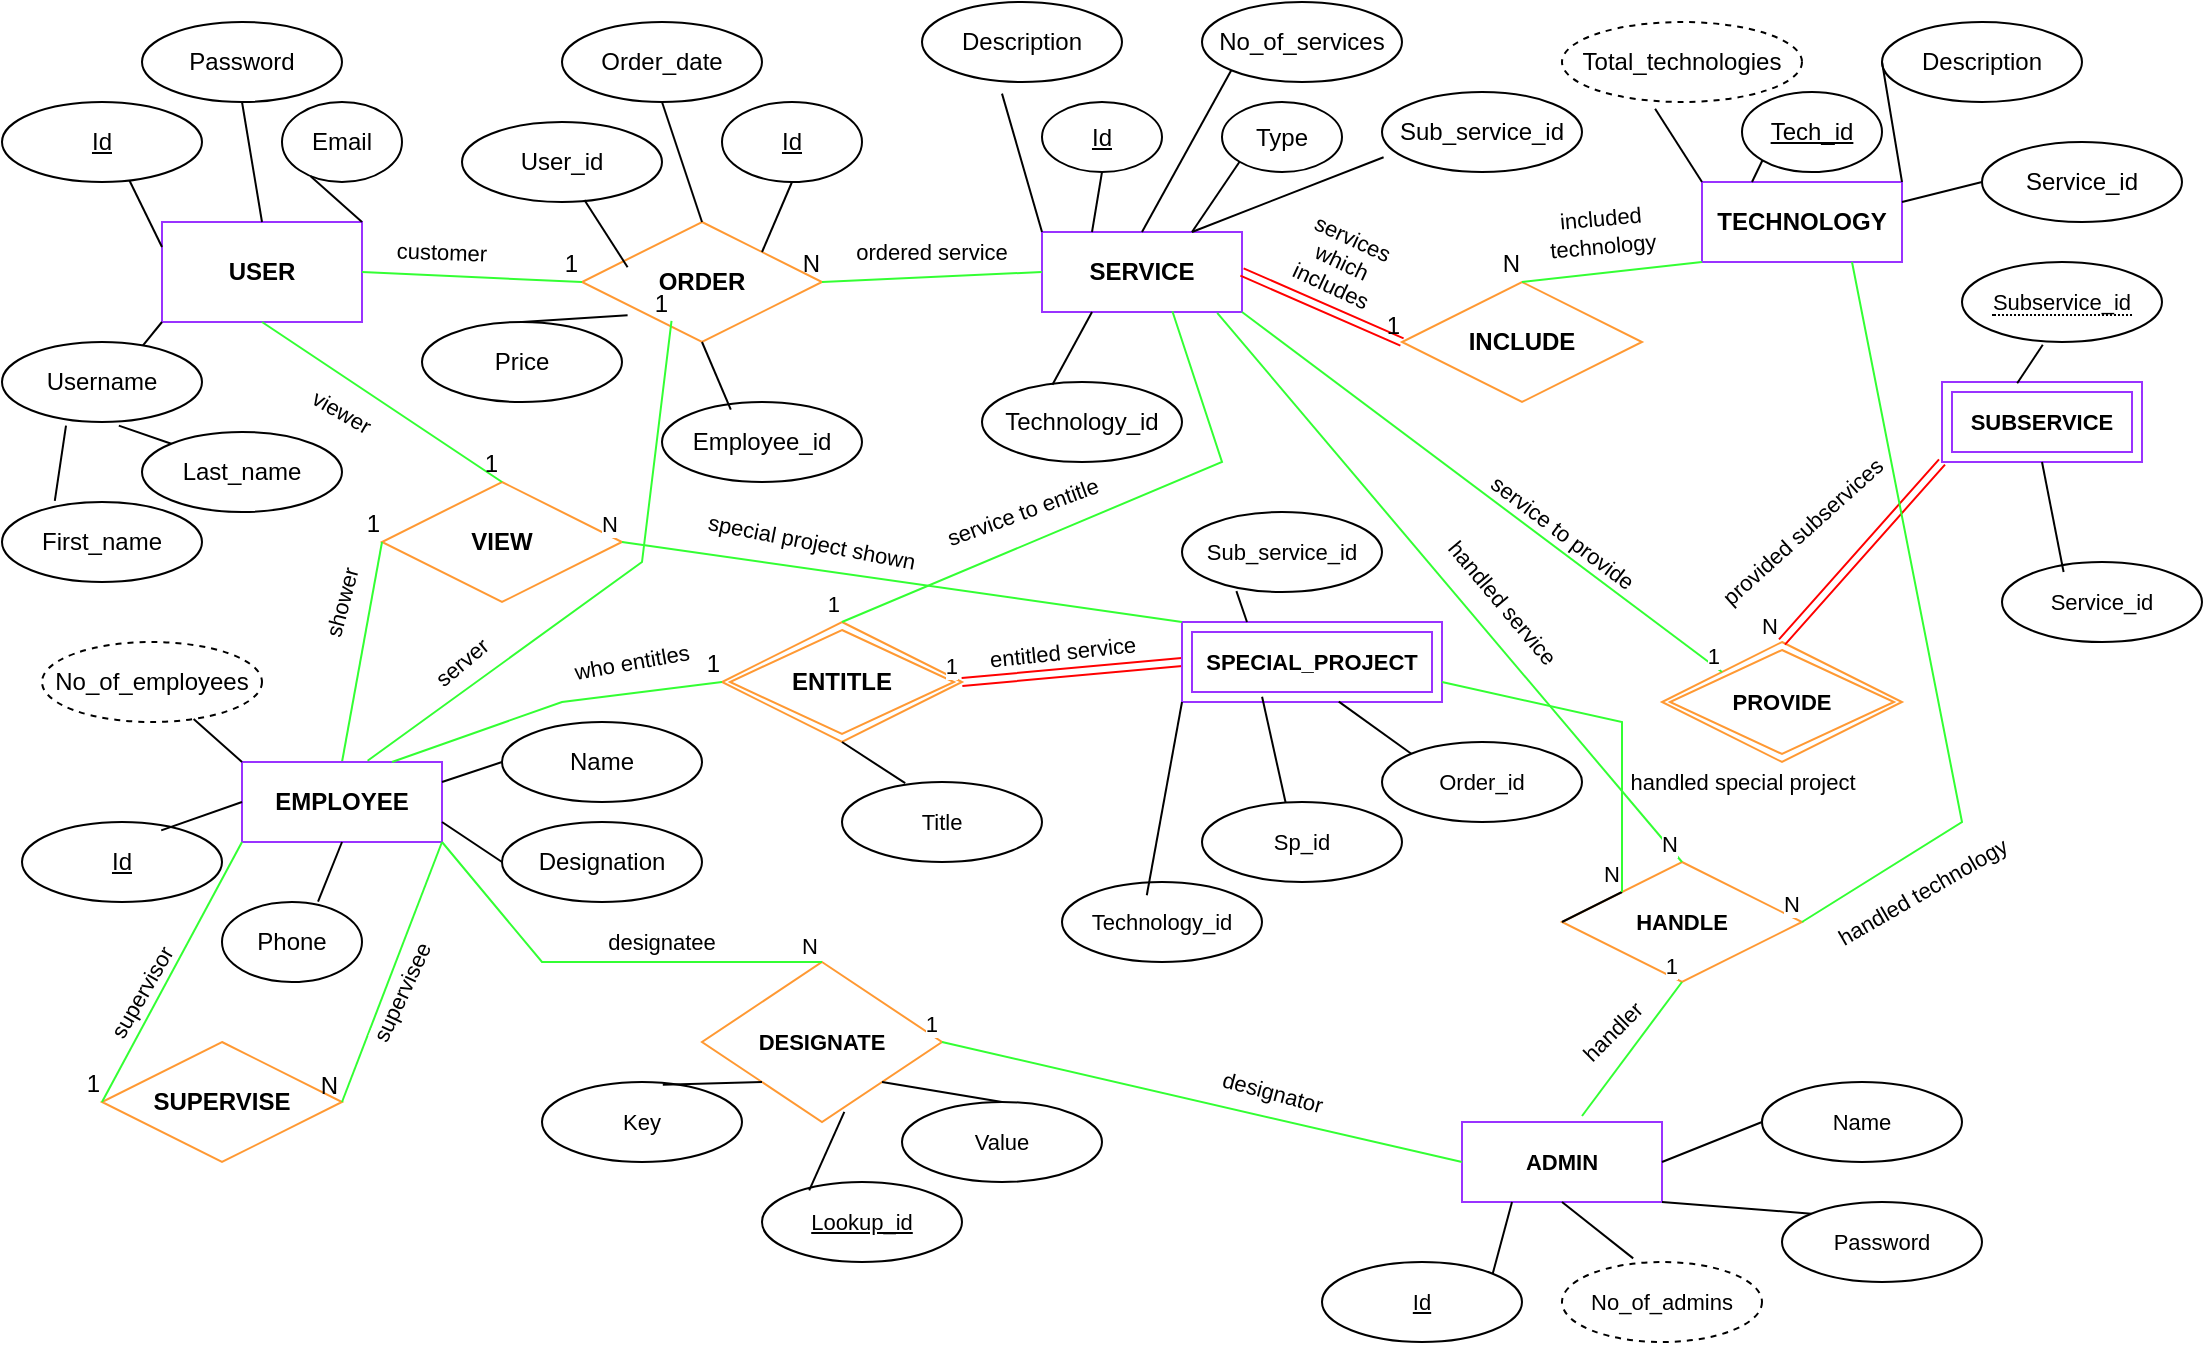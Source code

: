 <mxfile version="26.2.10" pages="2">
  <diagram id="R2lEEEUBdFMjLlhIrx00" name="Page-1">
    <mxGraphModel dx="514" dy="614" grid="1" gridSize="10" guides="1" tooltips="1" connect="1" arrows="1" fold="1" page="1" pageScale="1" pageWidth="850" pageHeight="1100" math="0" shadow="0" extFonts="Permanent Marker^https://fonts.googleapis.com/css?family=Permanent+Marker">
      <root>
        <mxCell id="0" />
        <mxCell id="1" parent="0" />
        <mxCell id="BIqDQKOm6haUxEqDbIF7-16" value="USER" style="whiteSpace=wrap;html=1;align=center;fontStyle=1;strokeColor=#9933FF;labelBorderColor=none;" parent="1" vertex="1">
          <mxGeometry x="80" y="110" width="100" height="50" as="geometry" />
        </mxCell>
        <mxCell id="BIqDQKOm6haUxEqDbIF7-17" value="Password" style="ellipse;whiteSpace=wrap;html=1;align=center;labelBorderColor=none;" parent="1" vertex="1">
          <mxGeometry x="70" y="10" width="100" height="40" as="geometry" />
        </mxCell>
        <mxCell id="BIqDQKOm6haUxEqDbIF7-25" value="" style="endArrow=none;html=1;rounded=0;entryX=0.5;entryY=1;entryDx=0;entryDy=0;exitX=0.5;exitY=0;exitDx=0;exitDy=0;labelBorderColor=none;" parent="1" source="BIqDQKOm6haUxEqDbIF7-16" target="BIqDQKOm6haUxEqDbIF7-17" edge="1">
          <mxGeometry relative="1" as="geometry">
            <mxPoint x="160" y="290" as="sourcePoint" />
            <mxPoint x="320" y="290" as="targetPoint" />
          </mxGeometry>
        </mxCell>
        <mxCell id="BIqDQKOm6haUxEqDbIF7-28" value="Email" style="ellipse;whiteSpace=wrap;html=1;align=center;direction=east;labelBorderColor=none;" parent="1" vertex="1">
          <mxGeometry x="140" y="50" width="60" height="40" as="geometry" />
        </mxCell>
        <mxCell id="BIqDQKOm6haUxEqDbIF7-31" value="" style="endArrow=none;html=1;rounded=0;exitX=0.636;exitY=0.975;exitDx=0;exitDy=0;entryX=0;entryY=0.25;entryDx=0;entryDy=0;exitPerimeter=0;labelBorderColor=none;" parent="1" source="BIqDQKOm6haUxEqDbIF7-44" target="BIqDQKOm6haUxEqDbIF7-16" edge="1">
          <mxGeometry relative="1" as="geometry">
            <mxPoint x="81.213" y="174.142" as="sourcePoint" />
            <mxPoint x="320" y="290" as="targetPoint" />
          </mxGeometry>
        </mxCell>
        <mxCell id="BIqDQKOm6haUxEqDbIF7-32" value="" style="endArrow=none;html=1;rounded=0;exitX=0.236;exitY=0.925;exitDx=0;exitDy=0;exitPerimeter=0;entryX=1;entryY=0;entryDx=0;entryDy=0;labelBorderColor=none;" parent="1" source="BIqDQKOm6haUxEqDbIF7-28" target="BIqDQKOm6haUxEqDbIF7-16" edge="1">
          <mxGeometry relative="1" as="geometry">
            <mxPoint x="170" y="280" as="sourcePoint" />
            <mxPoint x="330" y="280" as="targetPoint" />
          </mxGeometry>
        </mxCell>
        <mxCell id="BIqDQKOm6haUxEqDbIF7-34" value="" style="endArrow=none;html=1;rounded=0;exitX=0.704;exitY=0.045;exitDx=0;exitDy=0;exitPerimeter=0;entryX=0;entryY=1;entryDx=0;entryDy=0;labelBorderColor=none;" parent="1" source="BIqDQKOm6haUxEqDbIF7-35" target="BIqDQKOm6haUxEqDbIF7-16" edge="1">
          <mxGeometry relative="1" as="geometry">
            <mxPoint x="150" y="300" as="sourcePoint" />
            <mxPoint x="310" y="300" as="targetPoint" />
          </mxGeometry>
        </mxCell>
        <mxCell id="BIqDQKOm6haUxEqDbIF7-35" value="Username" style="ellipse;whiteSpace=wrap;html=1;align=center;labelBorderColor=none;" parent="1" vertex="1">
          <mxGeometry y="170" width="100" height="40" as="geometry" />
        </mxCell>
        <mxCell id="BIqDQKOm6haUxEqDbIF7-36" value="First_name" style="ellipse;whiteSpace=wrap;html=1;align=center;labelBorderColor=none;" parent="1" vertex="1">
          <mxGeometry y="250" width="100" height="40" as="geometry" />
        </mxCell>
        <mxCell id="BIqDQKOm6haUxEqDbIF7-37" value="Last_name" style="ellipse;whiteSpace=wrap;html=1;align=center;labelBorderColor=none;" parent="1" vertex="1">
          <mxGeometry x="70" y="215" width="100" height="40" as="geometry" />
        </mxCell>
        <mxCell id="BIqDQKOm6haUxEqDbIF7-38" value="" style="endArrow=none;html=1;rounded=0;exitX=0.584;exitY=1.045;exitDx=0;exitDy=0;exitPerimeter=0;entryX=0;entryY=0;entryDx=0;entryDy=0;labelBorderColor=none;" parent="1" source="BIqDQKOm6haUxEqDbIF7-35" target="BIqDQKOm6haUxEqDbIF7-37" edge="1">
          <mxGeometry relative="1" as="geometry">
            <mxPoint x="160" y="290" as="sourcePoint" />
            <mxPoint x="320" y="290" as="targetPoint" />
          </mxGeometry>
        </mxCell>
        <mxCell id="BIqDQKOm6haUxEqDbIF7-39" value="" style="endArrow=none;html=1;rounded=0;exitX=0.264;exitY=-0.015;exitDx=0;exitDy=0;exitPerimeter=0;entryX=0.32;entryY=1.045;entryDx=0;entryDy=0;entryPerimeter=0;labelBorderColor=none;" parent="1" source="BIqDQKOm6haUxEqDbIF7-36" target="BIqDQKOm6haUxEqDbIF7-35" edge="1">
          <mxGeometry relative="1" as="geometry">
            <mxPoint x="160" y="290" as="sourcePoint" />
            <mxPoint x="320" y="290" as="targetPoint" />
          </mxGeometry>
        </mxCell>
        <mxCell id="BIqDQKOm6haUxEqDbIF7-40" value="ORDER" style="shape=rhombus;perimeter=rhombusPerimeter;whiteSpace=wrap;html=1;align=center;fontStyle=1;strokeColor=#FF9933;labelBorderColor=none;" parent="1" vertex="1">
          <mxGeometry x="290" y="110" width="120" height="60" as="geometry" />
        </mxCell>
        <mxCell id="BIqDQKOm6haUxEqDbIF7-43" value="" style="endArrow=none;html=1;rounded=0;exitX=0.5;exitY=0;exitDx=0;exitDy=0;entryX=0.5;entryY=1;entryDx=0;entryDy=0;labelBorderColor=none;" parent="1" source="BIqDQKOm6haUxEqDbIF7-40" target="BIqDQKOm6haUxEqDbIF7-49" edge="1">
          <mxGeometry relative="1" as="geometry">
            <mxPoint x="460" y="290" as="sourcePoint" />
            <mxPoint x="620" y="290" as="targetPoint" />
          </mxGeometry>
        </mxCell>
        <mxCell id="BIqDQKOm6haUxEqDbIF7-44" value="Id" style="ellipse;whiteSpace=wrap;html=1;align=center;fontStyle=4;labelBorderColor=none;" parent="1" vertex="1">
          <mxGeometry y="50" width="100" height="40" as="geometry" />
        </mxCell>
        <mxCell id="BIqDQKOm6haUxEqDbIF7-45" value="VIEW" style="shape=rhombus;perimeter=rhombusPerimeter;whiteSpace=wrap;html=1;align=center;fontStyle=1;strokeColor=#FF9933;labelBorderColor=none;" parent="1" vertex="1">
          <mxGeometry x="190" y="240" width="120" height="60" as="geometry" />
        </mxCell>
        <mxCell id="BIqDQKOm6haUxEqDbIF7-46" value="Id" style="ellipse;whiteSpace=wrap;html=1;align=center;fontStyle=4;labelBorderColor=none;" parent="1" vertex="1">
          <mxGeometry x="360" y="50" width="70" height="40" as="geometry" />
        </mxCell>
        <mxCell id="BIqDQKOm6haUxEqDbIF7-49" value="Order_date" style="ellipse;whiteSpace=wrap;html=1;align=center;labelBorderColor=none;" parent="1" vertex="1">
          <mxGeometry x="280" y="10" width="100" height="40" as="geometry" />
        </mxCell>
        <mxCell id="BIqDQKOm6haUxEqDbIF7-50" value="User_id" style="ellipse;whiteSpace=wrap;html=1;align=center;labelBorderColor=none;" parent="1" vertex="1">
          <mxGeometry x="230" y="60" width="100" height="40" as="geometry" />
        </mxCell>
        <mxCell id="BIqDQKOm6haUxEqDbIF7-51" value="" style="endArrow=none;html=1;rounded=0;exitX=1;exitY=0;exitDx=0;exitDy=0;entryX=0.5;entryY=1;entryDx=0;entryDy=0;labelBorderColor=none;" parent="1" source="BIqDQKOm6haUxEqDbIF7-40" target="BIqDQKOm6haUxEqDbIF7-46" edge="1">
          <mxGeometry relative="1" as="geometry">
            <mxPoint x="470" y="300" as="sourcePoint" />
            <mxPoint x="630" y="300" as="targetPoint" />
          </mxGeometry>
        </mxCell>
        <mxCell id="BIqDQKOm6haUxEqDbIF7-52" value="" style="endArrow=none;html=1;rounded=0;exitX=0.19;exitY=0.377;exitDx=0;exitDy=0;exitPerimeter=0;entryX=0.612;entryY=0.975;entryDx=0;entryDy=0;entryPerimeter=0;labelBorderColor=none;" parent="1" source="BIqDQKOm6haUxEqDbIF7-40" target="BIqDQKOm6haUxEqDbIF7-50" edge="1">
          <mxGeometry relative="1" as="geometry">
            <mxPoint x="480" y="310" as="sourcePoint" />
            <mxPoint x="640" y="310" as="targetPoint" />
          </mxGeometry>
        </mxCell>
        <mxCell id="BIqDQKOm6haUxEqDbIF7-53" value="Employee_id" style="ellipse;whiteSpace=wrap;html=1;align=center;labelBorderColor=none;" parent="1" vertex="1">
          <mxGeometry x="330" y="200" width="100" height="40" as="geometry" />
        </mxCell>
        <mxCell id="BIqDQKOm6haUxEqDbIF7-54" value="Price" style="ellipse;whiteSpace=wrap;html=1;align=center;labelBorderColor=none;" parent="1" vertex="1">
          <mxGeometry x="210" y="160" width="100" height="40" as="geometry" />
        </mxCell>
        <mxCell id="BIqDQKOm6haUxEqDbIF7-55" value="" style="endArrow=none;html=1;rounded=0;exitX=0.5;exitY=0;exitDx=0;exitDy=0;entryX=0.19;entryY=0.777;entryDx=0;entryDy=0;entryPerimeter=0;labelBorderColor=none;" parent="1" source="BIqDQKOm6haUxEqDbIF7-54" target="BIqDQKOm6haUxEqDbIF7-40" edge="1">
          <mxGeometry relative="1" as="geometry">
            <mxPoint x="530" y="300" as="sourcePoint" />
            <mxPoint x="690" y="300" as="targetPoint" />
          </mxGeometry>
        </mxCell>
        <mxCell id="BIqDQKOm6haUxEqDbIF7-56" value="" style="endArrow=none;html=1;rounded=0;exitX=0.344;exitY=0.095;exitDx=0;exitDy=0;exitPerimeter=0;entryX=0.5;entryY=1;entryDx=0;entryDy=0;labelBorderColor=none;" parent="1" source="BIqDQKOm6haUxEqDbIF7-53" target="BIqDQKOm6haUxEqDbIF7-40" edge="1">
          <mxGeometry relative="1" as="geometry">
            <mxPoint x="500" y="329" as="sourcePoint" />
            <mxPoint x="660" y="329" as="targetPoint" />
          </mxGeometry>
        </mxCell>
        <mxCell id="BIqDQKOm6haUxEqDbIF7-59" value="" style="endArrow=none;html=1;rounded=0;entryX=0;entryY=0.5;entryDx=0;entryDy=0;exitX=0.5;exitY=0;exitDx=0;exitDy=0;fillColor=#f8cecc;strokeColor=#33FF33;labelBorderColor=none;" parent="1" source="BIqDQKOm6haUxEqDbIF7-68" target="BIqDQKOm6haUxEqDbIF7-45" edge="1">
          <mxGeometry relative="1" as="geometry">
            <mxPoint x="430" y="310" as="sourcePoint" />
            <mxPoint x="590" y="310" as="targetPoint" />
          </mxGeometry>
        </mxCell>
        <mxCell id="BIqDQKOm6haUxEqDbIF7-60" value="1" style="resizable=0;html=1;whiteSpace=wrap;align=right;verticalAlign=bottom;labelBorderColor=none;" parent="BIqDQKOm6haUxEqDbIF7-59" connectable="0" vertex="1">
          <mxGeometry x="1" relative="1" as="geometry" />
        </mxCell>
        <mxCell id="BIqDQKOm6haUxEqDbIF7-61" value="" style="endArrow=none;html=1;rounded=0;exitX=0.5;exitY=1;exitDx=0;exitDy=0;entryX=0.5;entryY=0;entryDx=0;entryDy=0;strokeColor=#33FF33;labelBorderColor=none;" parent="1" source="BIqDQKOm6haUxEqDbIF7-16" target="BIqDQKOm6haUxEqDbIF7-45" edge="1">
          <mxGeometry relative="1" as="geometry">
            <mxPoint x="200" y="390" as="sourcePoint" />
            <mxPoint x="360" y="390" as="targetPoint" />
          </mxGeometry>
        </mxCell>
        <mxCell id="BIqDQKOm6haUxEqDbIF7-62" value="1" style="resizable=0;html=1;whiteSpace=wrap;align=right;verticalAlign=bottom;labelBorderColor=none;" parent="BIqDQKOm6haUxEqDbIF7-61" connectable="0" vertex="1">
          <mxGeometry x="1" relative="1" as="geometry" />
        </mxCell>
        <mxCell id="BIqDQKOm6haUxEqDbIF7-66" value="" style="endArrow=none;html=1;rounded=0;exitX=1;exitY=0.5;exitDx=0;exitDy=0;entryX=0;entryY=0.5;entryDx=0;entryDy=0;strokeColor=#33FF33;labelBorderColor=none;" parent="1" source="BIqDQKOm6haUxEqDbIF7-16" target="BIqDQKOm6haUxEqDbIF7-40" edge="1">
          <mxGeometry relative="1" as="geometry">
            <mxPoint x="450" y="180" as="sourcePoint" />
            <mxPoint x="610" y="180" as="targetPoint" />
          </mxGeometry>
        </mxCell>
        <mxCell id="BIqDQKOm6haUxEqDbIF7-67" value="1" style="resizable=0;html=1;whiteSpace=wrap;align=right;verticalAlign=bottom;labelBorderColor=none;" parent="BIqDQKOm6haUxEqDbIF7-66" connectable="0" vertex="1">
          <mxGeometry x="1" relative="1" as="geometry" />
        </mxCell>
        <mxCell id="BIqDQKOm6haUxEqDbIF7-68" value="EMPLOYEE" style="whiteSpace=wrap;html=1;align=center;fontStyle=1;strokeColor=#9933FF;labelBorderColor=none;" parent="1" vertex="1">
          <mxGeometry x="120" y="380" width="100" height="40" as="geometry" />
        </mxCell>
        <mxCell id="BIqDQKOm6haUxEqDbIF7-69" value="No_of_employees" style="ellipse;whiteSpace=wrap;html=1;align=center;dashed=1;labelBorderColor=none;" parent="1" vertex="1">
          <mxGeometry x="20" y="320" width="110" height="40" as="geometry" />
        </mxCell>
        <mxCell id="BIqDQKOm6haUxEqDbIF7-70" value="" style="endArrow=none;html=1;rounded=0;entryX=0;entryY=0;entryDx=0;entryDy=0;labelBorderColor=none;" parent="1" source="BIqDQKOm6haUxEqDbIF7-69" target="BIqDQKOm6haUxEqDbIF7-68" edge="1">
          <mxGeometry relative="1" as="geometry">
            <mxPoint x="60" y="470" as="sourcePoint" />
            <mxPoint x="220" y="470" as="targetPoint" />
          </mxGeometry>
        </mxCell>
        <mxCell id="BIqDQKOm6haUxEqDbIF7-71" value="Id" style="ellipse;whiteSpace=wrap;html=1;align=center;fontStyle=4;labelBorderColor=none;" parent="1" vertex="1">
          <mxGeometry x="10" y="410" width="100" height="40" as="geometry" />
        </mxCell>
        <mxCell id="BIqDQKOm6haUxEqDbIF7-72" value="Phone" style="ellipse;whiteSpace=wrap;html=1;align=center;labelBorderColor=none;" parent="1" vertex="1">
          <mxGeometry x="110" y="450" width="70" height="40" as="geometry" />
        </mxCell>
        <mxCell id="BIqDQKOm6haUxEqDbIF7-73" value="Designation" style="ellipse;whiteSpace=wrap;html=1;align=center;labelBorderColor=none;" parent="1" vertex="1">
          <mxGeometry x="250" y="410" width="100" height="40" as="geometry" />
        </mxCell>
        <mxCell id="BIqDQKOm6haUxEqDbIF7-74" value="" style="endArrow=none;html=1;rounded=0;exitX=0.696;exitY=0.105;exitDx=0;exitDy=0;exitPerimeter=0;entryX=0;entryY=0.5;entryDx=0;entryDy=0;labelBorderColor=none;" parent="1" source="BIqDQKOm6haUxEqDbIF7-71" target="BIqDQKOm6haUxEqDbIF7-68" edge="1">
          <mxGeometry relative="1" as="geometry">
            <mxPoint x="80" y="530" as="sourcePoint" />
            <mxPoint x="240" y="530" as="targetPoint" />
          </mxGeometry>
        </mxCell>
        <mxCell id="BIqDQKOm6haUxEqDbIF7-75" value="" style="endArrow=none;html=1;rounded=0;exitX=0.686;exitY=-0.005;exitDx=0;exitDy=0;exitPerimeter=0;entryX=0.5;entryY=1;entryDx=0;entryDy=0;labelBorderColor=none;" parent="1" source="BIqDQKOm6haUxEqDbIF7-72" target="BIqDQKOm6haUxEqDbIF7-68" edge="1">
          <mxGeometry relative="1" as="geometry">
            <mxPoint x="380" y="500" as="sourcePoint" />
            <mxPoint x="540" y="500" as="targetPoint" />
          </mxGeometry>
        </mxCell>
        <mxCell id="BIqDQKOm6haUxEqDbIF7-76" value="" style="endArrow=none;html=1;rounded=0;exitX=1;exitY=0.75;exitDx=0;exitDy=0;entryX=0;entryY=0.5;entryDx=0;entryDy=0;labelBorderColor=none;" parent="1" source="BIqDQKOm6haUxEqDbIF7-68" target="BIqDQKOm6haUxEqDbIF7-73" edge="1">
          <mxGeometry relative="1" as="geometry">
            <mxPoint x="290" y="480" as="sourcePoint" />
            <mxPoint x="450" y="480" as="targetPoint" />
          </mxGeometry>
        </mxCell>
        <mxCell id="BIqDQKOm6haUxEqDbIF7-77" value="&lt;b&gt;SUPERVISE&lt;/b&gt;" style="shape=rhombus;perimeter=rhombusPerimeter;whiteSpace=wrap;html=1;align=center;strokeColor=#FF9933;labelBorderColor=none;" parent="1" vertex="1">
          <mxGeometry x="50" y="520" width="120" height="60" as="geometry" />
        </mxCell>
        <mxCell id="BIqDQKOm6haUxEqDbIF7-78" value="" style="endArrow=none;html=1;rounded=0;entryX=0;entryY=0.5;entryDx=0;entryDy=0;exitX=0;exitY=1;exitDx=0;exitDy=0;strokeColor=#33FF33;labelBorderColor=none;" parent="1" source="BIqDQKOm6haUxEqDbIF7-68" target="BIqDQKOm6haUxEqDbIF7-77" edge="1">
          <mxGeometry relative="1" as="geometry">
            <mxPoint x="20" y="490" as="sourcePoint" />
            <mxPoint x="180" y="490" as="targetPoint" />
          </mxGeometry>
        </mxCell>
        <mxCell id="BIqDQKOm6haUxEqDbIF7-79" value="1" style="resizable=0;html=1;whiteSpace=wrap;align=right;verticalAlign=bottom;labelBorderColor=none;" parent="BIqDQKOm6haUxEqDbIF7-78" connectable="0" vertex="1">
          <mxGeometry x="1" relative="1" as="geometry" />
        </mxCell>
        <mxCell id="BIqDQKOm6haUxEqDbIF7-80" value="" style="endArrow=none;html=1;rounded=0;entryX=1;entryY=0.5;entryDx=0;entryDy=0;exitX=1;exitY=1;exitDx=0;exitDy=0;strokeColor=#33FF33;labelBorderColor=none;" parent="1" source="BIqDQKOm6haUxEqDbIF7-68" target="BIqDQKOm6haUxEqDbIF7-77" edge="1">
          <mxGeometry relative="1" as="geometry">
            <mxPoint x="310" y="510" as="sourcePoint" />
            <mxPoint x="470" y="510" as="targetPoint" />
          </mxGeometry>
        </mxCell>
        <mxCell id="BIqDQKOm6haUxEqDbIF7-81" value="N" style="resizable=0;html=1;whiteSpace=wrap;align=right;verticalAlign=bottom;labelBorderColor=none;" parent="BIqDQKOm6haUxEqDbIF7-80" connectable="0" vertex="1">
          <mxGeometry x="1" relative="1" as="geometry" />
        </mxCell>
        <mxCell id="BIqDQKOm6haUxEqDbIF7-82" value="Name" style="ellipse;whiteSpace=wrap;html=1;align=center;labelBorderColor=none;" parent="1" vertex="1">
          <mxGeometry x="250" y="360" width="100" height="40" as="geometry" />
        </mxCell>
        <mxCell id="BIqDQKOm6haUxEqDbIF7-83" value="" style="endArrow=none;html=1;rounded=0;exitX=1;exitY=0.25;exitDx=0;exitDy=0;entryX=0;entryY=0.5;entryDx=0;entryDy=0;labelBorderColor=none;" parent="1" source="BIqDQKOm6haUxEqDbIF7-68" target="BIqDQKOm6haUxEqDbIF7-82" edge="1">
          <mxGeometry relative="1" as="geometry">
            <mxPoint x="300" y="540" as="sourcePoint" />
            <mxPoint x="460" y="540" as="targetPoint" />
          </mxGeometry>
        </mxCell>
        <mxCell id="BIqDQKOm6haUxEqDbIF7-84" value="&lt;b&gt;SERVICE&lt;/b&gt;" style="whiteSpace=wrap;html=1;align=center;strokeColor=#9933FF;labelBorderColor=none;" parent="1" vertex="1">
          <mxGeometry x="520" y="115" width="100" height="40" as="geometry" />
        </mxCell>
        <mxCell id="BIqDQKOm6haUxEqDbIF7-85" value="Description" style="ellipse;whiteSpace=wrap;html=1;align=center;labelBorderColor=none;" parent="1" vertex="1">
          <mxGeometry x="460" width="100" height="40" as="geometry" />
        </mxCell>
        <mxCell id="BIqDQKOm6haUxEqDbIF7-86" value="No_of_services" style="ellipse;whiteSpace=wrap;html=1;align=center;labelBorderColor=none;" parent="1" vertex="1">
          <mxGeometry x="600" width="100" height="40" as="geometry" />
        </mxCell>
        <mxCell id="BIqDQKOm6haUxEqDbIF7-87" value="Sub_service_id" style="ellipse;whiteSpace=wrap;html=1;align=center;labelBorderColor=none;" parent="1" vertex="1">
          <mxGeometry x="690" y="45" width="100" height="40" as="geometry" />
        </mxCell>
        <mxCell id="BIqDQKOm6haUxEqDbIF7-88" value="Type" style="ellipse;whiteSpace=wrap;html=1;align=center;labelBorderColor=none;" parent="1" vertex="1">
          <mxGeometry x="610" y="50" width="60" height="35" as="geometry" />
        </mxCell>
        <mxCell id="BIqDQKOm6haUxEqDbIF7-89" value="" style="endArrow=none;html=1;rounded=0;exitX=0;exitY=0;exitDx=0;exitDy=0;entryX=0.4;entryY=1.145;entryDx=0;entryDy=0;entryPerimeter=0;labelBorderColor=none;" parent="1" source="BIqDQKOm6haUxEqDbIF7-84" target="BIqDQKOm6haUxEqDbIF7-85" edge="1">
          <mxGeometry relative="1" as="geometry">
            <mxPoint x="450" y="250" as="sourcePoint" />
            <mxPoint x="610" y="250" as="targetPoint" />
          </mxGeometry>
        </mxCell>
        <mxCell id="BIqDQKOm6haUxEqDbIF7-90" value="" style="endArrow=none;html=1;rounded=0;exitX=0.5;exitY=0;exitDx=0;exitDy=0;entryX=0;entryY=1;entryDx=0;entryDy=0;labelBorderColor=none;" parent="1" source="BIqDQKOm6haUxEqDbIF7-84" target="BIqDQKOm6haUxEqDbIF7-86" edge="1">
          <mxGeometry relative="1" as="geometry">
            <mxPoint x="480" y="269.5" as="sourcePoint" />
            <mxPoint x="640" y="269.5" as="targetPoint" />
          </mxGeometry>
        </mxCell>
        <mxCell id="BIqDQKOm6haUxEqDbIF7-91" value="" style="endArrow=none;html=1;rounded=0;exitX=0.5;exitY=1;exitDx=0;exitDy=0;entryX=0.25;entryY=0;entryDx=0;entryDy=0;labelBorderColor=none;" parent="1" source="BIqDQKOm6haUxEqDbIF7-92" target="BIqDQKOm6haUxEqDbIF7-84" edge="1">
          <mxGeometry relative="1" as="geometry">
            <mxPoint x="450" y="340" as="sourcePoint" />
            <mxPoint x="610" y="340" as="targetPoint" />
          </mxGeometry>
        </mxCell>
        <mxCell id="BIqDQKOm6haUxEqDbIF7-92" value="Id" style="ellipse;whiteSpace=wrap;html=1;align=center;fontStyle=4;labelBorderColor=none;" parent="1" vertex="1">
          <mxGeometry x="520" y="50" width="60" height="35" as="geometry" />
        </mxCell>
        <mxCell id="BIqDQKOm6haUxEqDbIF7-93" value="" style="endArrow=none;html=1;rounded=0;exitX=0.75;exitY=0;exitDx=0;exitDy=0;entryX=0;entryY=1;entryDx=0;entryDy=0;labelBorderColor=none;" parent="1" source="BIqDQKOm6haUxEqDbIF7-84" target="BIqDQKOm6haUxEqDbIF7-88" edge="1">
          <mxGeometry relative="1" as="geometry">
            <mxPoint x="460" y="260" as="sourcePoint" />
            <mxPoint x="620" y="260" as="targetPoint" />
          </mxGeometry>
        </mxCell>
        <mxCell id="BIqDQKOm6haUxEqDbIF7-94" value="" style="endArrow=none;html=1;rounded=0;exitX=0.75;exitY=0;exitDx=0;exitDy=0;entryX=0.008;entryY=0.815;entryDx=0;entryDy=0;entryPerimeter=0;labelBorderColor=none;" parent="1" source="BIqDQKOm6haUxEqDbIF7-84" target="BIqDQKOm6haUxEqDbIF7-87" edge="1">
          <mxGeometry relative="1" as="geometry">
            <mxPoint x="440" y="220" as="sourcePoint" />
            <mxPoint x="600" y="220" as="targetPoint" />
          </mxGeometry>
        </mxCell>
        <mxCell id="BIqDQKOm6haUxEqDbIF7-95" value="" style="endArrow=none;html=1;rounded=0;entryX=1;entryY=0.5;entryDx=0;entryDy=0;exitX=0;exitY=0.5;exitDx=0;exitDy=0;strokeColor=#33FF33;labelBorderColor=none;" parent="1" source="BIqDQKOm6haUxEqDbIF7-84" target="BIqDQKOm6haUxEqDbIF7-40" edge="1">
          <mxGeometry relative="1" as="geometry">
            <mxPoint x="420" y="200" as="sourcePoint" />
            <mxPoint x="580" y="200" as="targetPoint" />
          </mxGeometry>
        </mxCell>
        <mxCell id="BIqDQKOm6haUxEqDbIF7-96" value="N" style="resizable=0;html=1;whiteSpace=wrap;align=right;verticalAlign=bottom;labelBorderColor=none;" parent="BIqDQKOm6haUxEqDbIF7-95" connectable="0" vertex="1">
          <mxGeometry x="1" relative="1" as="geometry" />
        </mxCell>
        <mxCell id="BIqDQKOm6haUxEqDbIF7-97" value="Technology_id" style="ellipse;whiteSpace=wrap;html=1;align=center;labelBorderColor=none;" parent="1" vertex="1">
          <mxGeometry x="490" y="190" width="100" height="40" as="geometry" />
        </mxCell>
        <mxCell id="BIqDQKOm6haUxEqDbIF7-98" value="" style="endArrow=none;html=1;rounded=0;exitX=0.352;exitY=0.035;exitDx=0;exitDy=0;exitPerimeter=0;entryX=0.25;entryY=1;entryDx=0;entryDy=0;labelBorderColor=none;" parent="1" source="BIqDQKOm6haUxEqDbIF7-97" target="BIqDQKOm6haUxEqDbIF7-84" edge="1">
          <mxGeometry relative="1" as="geometry">
            <mxPoint x="660" y="220" as="sourcePoint" />
            <mxPoint x="820" y="220" as="targetPoint" />
          </mxGeometry>
        </mxCell>
        <mxCell id="BIqDQKOm6haUxEqDbIF7-99" value="INCLUDE" style="shape=rhombus;perimeter=rhombusPerimeter;whiteSpace=wrap;html=1;align=center;fontStyle=1;strokeColor=#FF9933;labelBorderColor=none;" parent="1" vertex="1">
          <mxGeometry x="700" y="140" width="120" height="60" as="geometry" />
        </mxCell>
        <mxCell id="BIqDQKOm6haUxEqDbIF7-100" value="" style="shape=link;html=1;rounded=0;exitX=1;exitY=0.5;exitDx=0;exitDy=0;entryX=0;entryY=0.5;entryDx=0;entryDy=0;strokeColor=#FF0000;labelBorderColor=none;" parent="1" source="BIqDQKOm6haUxEqDbIF7-84" target="BIqDQKOm6haUxEqDbIF7-99" edge="1">
          <mxGeometry relative="1" as="geometry">
            <mxPoint x="550" y="170" as="sourcePoint" />
            <mxPoint x="710" y="170" as="targetPoint" />
          </mxGeometry>
        </mxCell>
        <mxCell id="BIqDQKOm6haUxEqDbIF7-101" value="1" style="resizable=0;html=1;whiteSpace=wrap;align=right;verticalAlign=bottom;labelBorderColor=none;" parent="BIqDQKOm6haUxEqDbIF7-100" connectable="0" vertex="1">
          <mxGeometry x="1" relative="1" as="geometry" />
        </mxCell>
        <mxCell id="BIqDQKOm6haUxEqDbIF7-102" value="TECHNOLOGY" style="whiteSpace=wrap;html=1;align=center;fontStyle=1;strokeColor=#9933FF;labelBorderColor=none;" parent="1" vertex="1">
          <mxGeometry x="850" y="90" width="100" height="40" as="geometry" />
        </mxCell>
        <mxCell id="BIqDQKOm6haUxEqDbIF7-103" value="" style="endArrow=none;html=1;rounded=0;exitX=0;exitY=1;exitDx=0;exitDy=0;entryX=0.5;entryY=0;entryDx=0;entryDy=0;strokeColor=#33FF33;labelBorderColor=none;" parent="1" source="BIqDQKOm6haUxEqDbIF7-102" target="BIqDQKOm6haUxEqDbIF7-99" edge="1">
          <mxGeometry relative="1" as="geometry">
            <mxPoint x="870" y="250" as="sourcePoint" />
            <mxPoint x="1030" y="250" as="targetPoint" />
          </mxGeometry>
        </mxCell>
        <mxCell id="BIqDQKOm6haUxEqDbIF7-104" value="N" style="resizable=0;html=1;whiteSpace=wrap;align=right;verticalAlign=bottom;labelBorderColor=none;" parent="BIqDQKOm6haUxEqDbIF7-103" connectable="0" vertex="1">
          <mxGeometry x="1" relative="1" as="geometry" />
        </mxCell>
        <mxCell id="BIqDQKOm6haUxEqDbIF7-105" value="Total_technologies" style="ellipse;whiteSpace=wrap;html=1;align=center;dashed=1;labelBorderColor=none;" parent="1" vertex="1">
          <mxGeometry x="780" y="10" width="120" height="40" as="geometry" />
        </mxCell>
        <mxCell id="BIqDQKOm6haUxEqDbIF7-106" value="" style="endArrow=none;html=1;rounded=0;exitX=0.388;exitY=1.085;exitDx=0;exitDy=0;exitPerimeter=0;entryX=0;entryY=0;entryDx=0;entryDy=0;labelBorderColor=none;" parent="1" source="BIqDQKOm6haUxEqDbIF7-105" target="BIqDQKOm6haUxEqDbIF7-102" edge="1">
          <mxGeometry relative="1" as="geometry">
            <mxPoint x="990" y="200" as="sourcePoint" />
            <mxPoint x="1150" y="200" as="targetPoint" />
          </mxGeometry>
        </mxCell>
        <mxCell id="BIqDQKOm6haUxEqDbIF7-108" value="Tech_id" style="ellipse;whiteSpace=wrap;html=1;align=center;fontStyle=4;labelBorderColor=none;" parent="1" vertex="1">
          <mxGeometry x="870" y="45" width="70" height="40" as="geometry" />
        </mxCell>
        <mxCell id="BIqDQKOm6haUxEqDbIF7-109" value="" style="endArrow=none;html=1;rounded=0;exitX=0.25;exitY=0;exitDx=0;exitDy=0;entryX=0;entryY=1;entryDx=0;entryDy=0;labelBorderColor=none;" parent="1" source="BIqDQKOm6haUxEqDbIF7-102" target="BIqDQKOm6haUxEqDbIF7-108" edge="1">
          <mxGeometry relative="1" as="geometry">
            <mxPoint x="870" y="180" as="sourcePoint" />
            <mxPoint x="880" y="80" as="targetPoint" />
          </mxGeometry>
        </mxCell>
        <mxCell id="BIqDQKOm6haUxEqDbIF7-110" value="Description" style="ellipse;whiteSpace=wrap;html=1;align=center;labelBorderColor=none;" parent="1" vertex="1">
          <mxGeometry x="940" y="10" width="100" height="40" as="geometry" />
        </mxCell>
        <mxCell id="BIqDQKOm6haUxEqDbIF7-111" value="Service_id" style="ellipse;whiteSpace=wrap;html=1;align=center;labelBorderColor=none;" parent="1" vertex="1">
          <mxGeometry x="990" y="70" width="100" height="40" as="geometry" />
        </mxCell>
        <mxCell id="BIqDQKOm6haUxEqDbIF7-112" value="" style="endArrow=none;html=1;rounded=0;entryX=0;entryY=0.5;entryDx=0;entryDy=0;exitX=1;exitY=0.25;exitDx=0;exitDy=0;labelBorderColor=none;" parent="1" source="BIqDQKOm6haUxEqDbIF7-102" target="BIqDQKOm6haUxEqDbIF7-111" edge="1">
          <mxGeometry relative="1" as="geometry">
            <mxPoint x="740" y="300" as="sourcePoint" />
            <mxPoint x="900" y="300" as="targetPoint" />
          </mxGeometry>
        </mxCell>
        <mxCell id="BIqDQKOm6haUxEqDbIF7-113" value="" style="endArrow=none;html=1;rounded=0;exitX=1;exitY=0;exitDx=0;exitDy=0;entryX=0;entryY=0.5;entryDx=0;entryDy=0;labelBorderColor=none;" parent="1" source="BIqDQKOm6haUxEqDbIF7-102" target="BIqDQKOm6haUxEqDbIF7-110" edge="1">
          <mxGeometry relative="1" as="geometry">
            <mxPoint x="730" y="240" as="sourcePoint" />
            <mxPoint x="890" y="240" as="targetPoint" />
          </mxGeometry>
        </mxCell>
        <mxCell id="BIqDQKOm6haUxEqDbIF7-115" value="ENTITLE" style="shape=rhombus;double=1;perimeter=rhombusPerimeter;whiteSpace=wrap;html=1;align=center;fontStyle=1;strokeColor=#FF9933;labelBorderColor=none;" parent="1" vertex="1">
          <mxGeometry x="360" y="310" width="120" height="60" as="geometry" />
        </mxCell>
        <mxCell id="BIqDQKOm6haUxEqDbIF7-116" value="" style="endArrow=none;html=1;rounded=0;exitX=0.75;exitY=0;exitDx=0;exitDy=0;entryX=0;entryY=0.5;entryDx=0;entryDy=0;fillColor=#f8cecc;strokeColor=#33FF33;labelBorderColor=none;" parent="1" source="BIqDQKOm6haUxEqDbIF7-68" target="BIqDQKOm6haUxEqDbIF7-115" edge="1">
          <mxGeometry relative="1" as="geometry">
            <mxPoint x="380" y="450" as="sourcePoint" />
            <mxPoint x="540" y="450" as="targetPoint" />
            <Array as="points">
              <mxPoint x="280" y="350" />
            </Array>
          </mxGeometry>
        </mxCell>
        <mxCell id="BIqDQKOm6haUxEqDbIF7-117" value="1" style="resizable=0;html=1;whiteSpace=wrap;align=right;verticalAlign=bottom;labelBorderColor=none;" parent="BIqDQKOm6haUxEqDbIF7-116" connectable="0" vertex="1">
          <mxGeometry x="1" relative="1" as="geometry" />
        </mxCell>
        <mxCell id="BIqDQKOm6haUxEqDbIF7-118" value="" style="endArrow=none;html=1;rounded=0;exitX=0.628;exitY=-0.015;exitDx=0;exitDy=0;exitPerimeter=0;entryX=0.373;entryY=0.823;entryDx=0;entryDy=0;entryPerimeter=0;fillColor=#f8cecc;strokeColor=#33FF33;labelBorderColor=none;" parent="1" source="BIqDQKOm6haUxEqDbIF7-68" target="BIqDQKOm6haUxEqDbIF7-40" edge="1">
          <mxGeometry relative="1" as="geometry">
            <mxPoint x="250" y="320" as="sourcePoint" />
            <mxPoint x="410" y="320" as="targetPoint" />
            <Array as="points">
              <mxPoint x="320" y="280" />
            </Array>
          </mxGeometry>
        </mxCell>
        <mxCell id="BIqDQKOm6haUxEqDbIF7-119" value="1" style="resizable=0;html=1;whiteSpace=wrap;align=right;verticalAlign=bottom;labelBorderColor=none;" parent="BIqDQKOm6haUxEqDbIF7-118" connectable="0" vertex="1">
          <mxGeometry x="1" relative="1" as="geometry" />
        </mxCell>
        <mxCell id="BIqDQKOm6haUxEqDbIF7-120" value="" style="endArrow=none;html=1;rounded=0;strokeColor=#000000;align=center;verticalAlign=middle;fontFamily=Helvetica;fontSize=11;fontColor=default;labelBackgroundColor=default;exitX=0.5;exitY=1;exitDx=0;exitDy=0;entryX=0.316;entryY=0.015;entryDx=0;entryDy=0;entryPerimeter=0;labelBorderColor=none;" parent="1" source="BIqDQKOm6haUxEqDbIF7-115" target="BIqDQKOm6haUxEqDbIF7-123" edge="1">
          <mxGeometry relative="1" as="geometry">
            <mxPoint x="480" y="450" as="sourcePoint" />
            <mxPoint x="470" y="410" as="targetPoint" />
          </mxGeometry>
        </mxCell>
        <mxCell id="BIqDQKOm6haUxEqDbIF7-123" value="Title" style="ellipse;whiteSpace=wrap;html=1;align=center;strokeColor=default;verticalAlign=middle;fontFamily=Helvetica;fontSize=11;fontColor=default;labelBackgroundColor=default;fillColor=default;labelBorderColor=none;" parent="1" vertex="1">
          <mxGeometry x="420" y="390" width="100" height="40" as="geometry" />
        </mxCell>
        <mxCell id="BIqDQKOm6haUxEqDbIF7-124" value="" style="endArrow=none;html=1;rounded=0;strokeColor=#33FF33;align=center;verticalAlign=middle;fontFamily=Helvetica;fontSize=11;fontColor=default;labelBackgroundColor=default;entryX=0.5;entryY=0;entryDx=0;entryDy=0;exitX=0.652;exitY=0.99;exitDx=0;exitDy=0;exitPerimeter=0;labelBorderColor=none;" parent="1" source="BIqDQKOm6haUxEqDbIF7-84" target="BIqDQKOm6haUxEqDbIF7-115" edge="1">
          <mxGeometry relative="1" as="geometry">
            <mxPoint x="550" y="380" as="sourcePoint" />
            <mxPoint x="710" y="380" as="targetPoint" />
            <Array as="points">
              <mxPoint x="610" y="230" />
            </Array>
          </mxGeometry>
        </mxCell>
        <mxCell id="BIqDQKOm6haUxEqDbIF7-125" value="1" style="resizable=0;html=1;whiteSpace=wrap;align=right;verticalAlign=bottom;strokeColor=default;fontFamily=Helvetica;fontSize=11;fontColor=default;labelBackgroundColor=default;fillColor=default;labelBorderColor=none;" parent="BIqDQKOm6haUxEqDbIF7-124" connectable="0" vertex="1">
          <mxGeometry x="1" relative="1" as="geometry" />
        </mxCell>
        <mxCell id="BIqDQKOm6haUxEqDbIF7-127" value="" style="shape=link;html=1;rounded=0;strokeColor=#FF0000;align=center;verticalAlign=middle;fontFamily=Helvetica;fontSize=11;fontColor=default;labelBackgroundColor=default;endArrow=none;entryX=1;entryY=0.5;entryDx=0;entryDy=0;exitX=0;exitY=0.5;exitDx=0;exitDy=0;labelBorderColor=none;" parent="1" source="BIqDQKOm6haUxEqDbIF7-129" target="BIqDQKOm6haUxEqDbIF7-115" edge="1">
          <mxGeometry relative="1" as="geometry">
            <mxPoint x="570" y="330" as="sourcePoint" />
            <mxPoint x="640" y="460" as="targetPoint" />
          </mxGeometry>
        </mxCell>
        <mxCell id="BIqDQKOm6haUxEqDbIF7-128" value="1" style="resizable=0;html=1;whiteSpace=wrap;align=right;verticalAlign=bottom;strokeColor=default;fontFamily=Helvetica;fontSize=11;fontColor=default;labelBackgroundColor=default;fillColor=default;labelBorderColor=none;" parent="BIqDQKOm6haUxEqDbIF7-127" connectable="0" vertex="1">
          <mxGeometry x="1" relative="1" as="geometry" />
        </mxCell>
        <mxCell id="BIqDQKOm6haUxEqDbIF7-129" value="SPECIAL_PROJECT" style="shape=ext;margin=3;double=1;whiteSpace=wrap;html=1;align=center;strokeColor=#9933FF;verticalAlign=middle;fontFamily=Helvetica;fontSize=11;fontColor=default;labelBackgroundColor=default;fillColor=default;fontStyle=1;labelBorderColor=none;" parent="1" vertex="1">
          <mxGeometry x="590" y="310" width="130" height="40" as="geometry" />
        </mxCell>
        <mxCell id="BIqDQKOm6haUxEqDbIF7-130" value="Sub_service_id" style="ellipse;whiteSpace=wrap;html=1;align=center;strokeColor=default;verticalAlign=middle;fontFamily=Helvetica;fontSize=11;fontColor=default;labelBackgroundColor=default;fillColor=default;labelBorderColor=none;" parent="1" vertex="1">
          <mxGeometry x="590" y="255" width="100" height="40" as="geometry" />
        </mxCell>
        <mxCell id="BIqDQKOm6haUxEqDbIF7-134" value="Order_id" style="ellipse;whiteSpace=wrap;html=1;align=center;strokeColor=default;verticalAlign=middle;fontFamily=Helvetica;fontSize=11;fontColor=default;labelBackgroundColor=default;fillColor=default;labelBorderColor=none;" parent="1" vertex="1">
          <mxGeometry x="690" y="370" width="100" height="40" as="geometry" />
        </mxCell>
        <mxCell id="BIqDQKOm6haUxEqDbIF7-135" value="Technology_id" style="ellipse;whiteSpace=wrap;html=1;align=center;strokeColor=default;verticalAlign=middle;fontFamily=Helvetica;fontSize=11;fontColor=default;labelBackgroundColor=default;fillColor=default;labelBorderColor=none;" parent="1" vertex="1">
          <mxGeometry x="530" y="440" width="100" height="40" as="geometry" />
        </mxCell>
        <mxCell id="BIqDQKOm6haUxEqDbIF7-136" value="" style="endArrow=none;html=1;rounded=0;strokeColor=default;align=center;verticalAlign=middle;fontFamily=Helvetica;fontSize=11;fontColor=default;labelBackgroundColor=default;exitX=0;exitY=1;exitDx=0;exitDy=0;entryX=0.424;entryY=0.165;entryDx=0;entryDy=0;entryPerimeter=0;labelBorderColor=none;" parent="1" source="BIqDQKOm6haUxEqDbIF7-129" target="BIqDQKOm6haUxEqDbIF7-135" edge="1">
          <mxGeometry relative="1" as="geometry">
            <mxPoint x="450" y="540" as="sourcePoint" />
            <mxPoint x="610" y="540" as="targetPoint" />
          </mxGeometry>
        </mxCell>
        <mxCell id="BIqDQKOm6haUxEqDbIF7-137" value="" style="endArrow=none;html=1;rounded=0;strokeColor=default;align=center;verticalAlign=middle;fontFamily=Helvetica;fontSize=11;fontColor=default;labelBackgroundColor=default;exitX=0.308;exitY=0.935;exitDx=0;exitDy=0;entryX=0.421;entryY=0.041;entryDx=0;entryDy=0;entryPerimeter=0;exitPerimeter=0;labelBorderColor=none;" parent="1" source="BIqDQKOm6haUxEqDbIF7-129" target="BIqDQKOm6haUxEqDbIF7-190" edge="1">
          <mxGeometry relative="1" as="geometry">
            <mxPoint x="600" y="360" as="sourcePoint" />
            <mxPoint x="638.8" y="389" as="targetPoint" />
          </mxGeometry>
        </mxCell>
        <mxCell id="BIqDQKOm6haUxEqDbIF7-138" value="" style="endArrow=none;html=1;rounded=0;strokeColor=default;align=center;verticalAlign=middle;fontFamily=Helvetica;fontSize=11;fontColor=default;labelBackgroundColor=default;exitX=0.603;exitY=0.995;exitDx=0;exitDy=0;entryX=0;entryY=0;entryDx=0;entryDy=0;exitPerimeter=0;labelBorderColor=none;" parent="1" source="BIqDQKOm6haUxEqDbIF7-129" target="BIqDQKOm6haUxEqDbIF7-134" edge="1">
          <mxGeometry relative="1" as="geometry">
            <mxPoint x="610" y="370" as="sourcePoint" />
            <mxPoint x="592" y="487" as="targetPoint" />
          </mxGeometry>
        </mxCell>
        <mxCell id="BIqDQKOm6haUxEqDbIF7-141" value="" style="endArrow=none;html=1;rounded=0;strokeColor=#33FF33;align=center;verticalAlign=middle;fontFamily=Helvetica;fontSize=11;fontColor=default;labelBackgroundColor=default;entryX=1;entryY=0.5;entryDx=0;entryDy=0;exitX=0;exitY=0;exitDx=0;exitDy=0;labelBorderColor=none;" parent="1" source="BIqDQKOm6haUxEqDbIF7-129" target="BIqDQKOm6haUxEqDbIF7-45" edge="1">
          <mxGeometry relative="1" as="geometry">
            <mxPoint x="380" y="360" as="sourcePoint" />
            <mxPoint x="540" y="360" as="targetPoint" />
          </mxGeometry>
        </mxCell>
        <mxCell id="BIqDQKOm6haUxEqDbIF7-142" value="N" style="resizable=0;html=1;whiteSpace=wrap;align=right;verticalAlign=bottom;strokeColor=default;fontFamily=Helvetica;fontSize=11;fontColor=default;labelBackgroundColor=default;fillColor=default;labelBorderColor=none;" parent="BIqDQKOm6haUxEqDbIF7-141" connectable="0" vertex="1">
          <mxGeometry x="1" relative="1" as="geometry" />
        </mxCell>
        <mxCell id="BIqDQKOm6haUxEqDbIF7-143" value="SUBSERVICE" style="shape=ext;margin=3;double=1;whiteSpace=wrap;html=1;align=center;strokeColor=#9933FF;verticalAlign=middle;fontFamily=Helvetica;fontSize=11;fontColor=default;labelBackgroundColor=default;fillColor=default;fontStyle=1;labelBorderColor=none;" parent="1" vertex="1">
          <mxGeometry x="970" y="190" width="100" height="40" as="geometry" />
        </mxCell>
        <mxCell id="BIqDQKOm6haUxEqDbIF7-144" value="&lt;span style=&quot;border-bottom: 1px dotted&quot;&gt;Subservice_id&lt;/span&gt;" style="ellipse;whiteSpace=wrap;html=1;align=center;strokeColor=default;verticalAlign=middle;fontFamily=Helvetica;fontSize=11;fontColor=default;labelBackgroundColor=default;fillColor=default;labelBorderColor=none;" parent="1" vertex="1">
          <mxGeometry x="980" y="130" width="100" height="40" as="geometry" />
        </mxCell>
        <mxCell id="BIqDQKOm6haUxEqDbIF7-145" value="Service_id" style="ellipse;whiteSpace=wrap;html=1;align=center;strokeColor=default;verticalAlign=middle;fontFamily=Helvetica;fontSize=11;fontColor=default;labelBackgroundColor=default;fillColor=default;labelBorderColor=none;" parent="1" vertex="1">
          <mxGeometry x="1000" y="280" width="100" height="40" as="geometry" />
        </mxCell>
        <mxCell id="BIqDQKOm6haUxEqDbIF7-146" value="" style="endArrow=none;html=1;rounded=0;strokeColor=default;align=center;verticalAlign=middle;fontFamily=Helvetica;fontSize=11;fontColor=default;labelBackgroundColor=default;exitX=0.404;exitY=1.035;exitDx=0;exitDy=0;exitPerimeter=0;entryX=0.376;entryY=0.015;entryDx=0;entryDy=0;entryPerimeter=0;labelBorderColor=none;" parent="1" source="BIqDQKOm6haUxEqDbIF7-144" target="BIqDQKOm6haUxEqDbIF7-143" edge="1">
          <mxGeometry relative="1" as="geometry">
            <mxPoint x="880" y="270" as="sourcePoint" />
            <mxPoint x="1040" y="270" as="targetPoint" />
          </mxGeometry>
        </mxCell>
        <mxCell id="BIqDQKOm6haUxEqDbIF7-147" value="" style="endArrow=none;html=1;rounded=0;strokeColor=default;align=center;verticalAlign=middle;fontFamily=Helvetica;fontSize=11;fontColor=default;labelBackgroundColor=default;entryX=0.5;entryY=1;entryDx=0;entryDy=0;exitX=0.308;exitY=0.125;exitDx=0;exitDy=0;exitPerimeter=0;labelBorderColor=none;" parent="1" source="BIqDQKOm6haUxEqDbIF7-145" target="BIqDQKOm6haUxEqDbIF7-143" edge="1">
          <mxGeometry relative="1" as="geometry">
            <mxPoint x="790" y="240" as="sourcePoint" />
            <mxPoint x="950" y="240" as="targetPoint" />
          </mxGeometry>
        </mxCell>
        <mxCell id="BIqDQKOm6haUxEqDbIF7-148" value="PROVIDE" style="shape=rhombus;double=1;perimeter=rhombusPerimeter;whiteSpace=wrap;html=1;align=center;strokeColor=#FF9933;verticalAlign=middle;fontFamily=Helvetica;fontSize=11;fontColor=default;labelBackgroundColor=default;fillColor=default;fontStyle=1;labelBorderColor=none;" parent="1" vertex="1">
          <mxGeometry x="830" y="320" width="120" height="60" as="geometry" />
        </mxCell>
        <mxCell id="BIqDQKOm6haUxEqDbIF7-149" value="" style="shape=link;html=1;rounded=0;strokeColor=#FF0000;align=center;verticalAlign=middle;fontFamily=Helvetica;fontSize=11;fontColor=default;labelBackgroundColor=default;endArrow=none;entryX=0.5;entryY=0;entryDx=0;entryDy=0;exitX=0;exitY=1;exitDx=0;exitDy=0;labelBorderColor=none;" parent="1" source="BIqDQKOm6haUxEqDbIF7-143" target="BIqDQKOm6haUxEqDbIF7-148" edge="1">
          <mxGeometry relative="1" as="geometry">
            <mxPoint x="770" y="260" as="sourcePoint" />
            <mxPoint x="930" y="260" as="targetPoint" />
          </mxGeometry>
        </mxCell>
        <mxCell id="BIqDQKOm6haUxEqDbIF7-150" value="N" style="resizable=0;html=1;whiteSpace=wrap;align=right;verticalAlign=bottom;strokeColor=default;fontFamily=Helvetica;fontSize=11;fontColor=default;labelBackgroundColor=default;fillColor=default;labelBorderColor=none;" parent="BIqDQKOm6haUxEqDbIF7-149" connectable="0" vertex="1">
          <mxGeometry x="1" relative="1" as="geometry" />
        </mxCell>
        <mxCell id="BIqDQKOm6haUxEqDbIF7-152" value="" style="endArrow=none;html=1;rounded=0;strokeColor=#33FF33;align=center;verticalAlign=middle;fontFamily=Helvetica;fontSize=11;fontColor=default;labelBackgroundColor=default;entryX=0;entryY=0;entryDx=0;entryDy=0;exitX=1;exitY=1;exitDx=0;exitDy=0;labelBorderColor=none;" parent="1" source="BIqDQKOm6haUxEqDbIF7-84" target="BIqDQKOm6haUxEqDbIF7-148" edge="1">
          <mxGeometry relative="1" as="geometry">
            <mxPoint x="670" y="280" as="sourcePoint" />
            <mxPoint x="830" y="280" as="targetPoint" />
          </mxGeometry>
        </mxCell>
        <mxCell id="BIqDQKOm6haUxEqDbIF7-153" value="1" style="resizable=0;html=1;whiteSpace=wrap;align=right;verticalAlign=bottom;strokeColor=default;fontFamily=Helvetica;fontSize=11;fontColor=default;labelBackgroundColor=default;fillColor=default;labelBorderColor=none;" parent="BIqDQKOm6haUxEqDbIF7-152" connectable="0" vertex="1">
          <mxGeometry x="1" relative="1" as="geometry" />
        </mxCell>
        <mxCell id="BIqDQKOm6haUxEqDbIF7-154" value="HANDLE" style="shape=rhombus;perimeter=rhombusPerimeter;whiteSpace=wrap;html=1;align=center;strokeColor=#FF9933;verticalAlign=middle;fontFamily=Helvetica;fontSize=11;fontColor=default;labelBackgroundColor=default;fillColor=default;fontStyle=1;labelBorderColor=none;" parent="1" vertex="1">
          <mxGeometry x="780" y="430" width="120" height="60" as="geometry" />
        </mxCell>
        <mxCell id="BIqDQKOm6haUxEqDbIF7-157" value="" style="endArrow=none;html=1;rounded=0;strokeColor=#33FF33;align=center;verticalAlign=middle;fontFamily=Helvetica;fontSize=11;fontColor=default;labelBackgroundColor=default;exitX=0.876;exitY=1.01;exitDx=0;exitDy=0;exitPerimeter=0;entryX=0.5;entryY=0;entryDx=0;entryDy=0;labelBorderColor=none;" parent="1" source="BIqDQKOm6haUxEqDbIF7-84" target="BIqDQKOm6haUxEqDbIF7-154" edge="1">
          <mxGeometry relative="1" as="geometry">
            <mxPoint x="700" y="410" as="sourcePoint" />
            <mxPoint x="850" y="440" as="targetPoint" />
          </mxGeometry>
        </mxCell>
        <mxCell id="BIqDQKOm6haUxEqDbIF7-158" value="N" style="resizable=0;html=1;whiteSpace=wrap;align=right;verticalAlign=bottom;strokeColor=default;fontFamily=Helvetica;fontSize=11;fontColor=default;labelBackgroundColor=default;fillColor=default;labelBorderColor=none;" parent="BIqDQKOm6haUxEqDbIF7-157" connectable="0" vertex="1">
          <mxGeometry x="1" relative="1" as="geometry" />
        </mxCell>
        <mxCell id="BIqDQKOm6haUxEqDbIF7-159" style="edgeStyle=none;shape=connector;rounded=0;orthogonalLoop=1;jettySize=auto;html=1;exitX=0;exitY=0.5;exitDx=0;exitDy=0;entryX=0;entryY=0;entryDx=0;entryDy=0;strokeColor=default;align=center;verticalAlign=middle;fontFamily=Helvetica;fontSize=11;fontColor=default;labelBackgroundColor=default;endArrow=none;labelBorderColor=none;" parent="1" source="BIqDQKOm6haUxEqDbIF7-154" target="BIqDQKOm6haUxEqDbIF7-154" edge="1">
          <mxGeometry relative="1" as="geometry" />
        </mxCell>
        <mxCell id="BIqDQKOm6haUxEqDbIF7-160" value="" style="endArrow=none;html=1;rounded=0;strokeColor=#33FF33;align=center;verticalAlign=middle;fontFamily=Helvetica;fontSize=11;fontColor=default;labelBackgroundColor=default;exitX=1;exitY=0.75;exitDx=0;exitDy=0;entryX=0;entryY=0;entryDx=0;entryDy=0;labelBorderColor=none;" parent="1" source="BIqDQKOm6haUxEqDbIF7-129" target="BIqDQKOm6haUxEqDbIF7-154" edge="1">
          <mxGeometry relative="1" as="geometry">
            <mxPoint x="870" y="410" as="sourcePoint" />
            <mxPoint x="1030" y="410" as="targetPoint" />
            <Array as="points">
              <mxPoint x="810" y="360" />
            </Array>
          </mxGeometry>
        </mxCell>
        <mxCell id="BIqDQKOm6haUxEqDbIF7-161" value="N" style="resizable=0;html=1;whiteSpace=wrap;align=right;verticalAlign=bottom;strokeColor=default;fontFamily=Helvetica;fontSize=11;fontColor=default;labelBackgroundColor=default;fillColor=default;labelBorderColor=none;" parent="BIqDQKOm6haUxEqDbIF7-160" connectable="0" vertex="1">
          <mxGeometry x="1" relative="1" as="geometry" />
        </mxCell>
        <mxCell id="BIqDQKOm6haUxEqDbIF7-162" value="" style="endArrow=none;html=1;rounded=0;strokeColor=#33FF33;align=center;verticalAlign=middle;fontFamily=Helvetica;fontSize=11;fontColor=default;labelBackgroundColor=default;exitX=0.75;exitY=1;exitDx=0;exitDy=0;entryX=1;entryY=0.5;entryDx=0;entryDy=0;labelBorderColor=none;" parent="1" source="BIqDQKOm6haUxEqDbIF7-102" target="BIqDQKOm6haUxEqDbIF7-154" edge="1">
          <mxGeometry relative="1" as="geometry">
            <mxPoint x="980" y="420" as="sourcePoint" />
            <mxPoint x="1140" y="420" as="targetPoint" />
            <Array as="points">
              <mxPoint x="980" y="410" />
            </Array>
          </mxGeometry>
        </mxCell>
        <mxCell id="BIqDQKOm6haUxEqDbIF7-163" value="N" style="resizable=0;html=1;whiteSpace=wrap;align=right;verticalAlign=bottom;strokeColor=default;fontFamily=Helvetica;fontSize=11;fontColor=default;labelBackgroundColor=default;fillColor=default;labelBorderColor=none;" parent="BIqDQKOm6haUxEqDbIF7-162" connectable="0" vertex="1">
          <mxGeometry x="1" relative="1" as="geometry" />
        </mxCell>
        <mxCell id="BIqDQKOm6haUxEqDbIF7-164" value="ADMIN" style="whiteSpace=wrap;html=1;align=center;strokeColor=#9933FF;verticalAlign=middle;fontFamily=Helvetica;fontSize=11;fontColor=default;labelBackgroundColor=default;fillColor=default;fontStyle=1;labelBorderColor=none;" parent="1" vertex="1">
          <mxGeometry x="730" y="560" width="100" height="40" as="geometry" />
        </mxCell>
        <mxCell id="BIqDQKOm6haUxEqDbIF7-165" value="" style="endArrow=none;html=1;rounded=0;strokeColor=#33FF33;align=center;verticalAlign=middle;fontFamily=Helvetica;fontSize=11;fontColor=default;labelBackgroundColor=default;entryX=0.5;entryY=1;entryDx=0;entryDy=0;exitX=0.6;exitY=-0.075;exitDx=0;exitDy=0;exitPerimeter=0;labelBorderColor=none;" parent="1" source="BIqDQKOm6haUxEqDbIF7-164" target="BIqDQKOm6haUxEqDbIF7-154" edge="1">
          <mxGeometry relative="1" as="geometry">
            <mxPoint x="650" y="530" as="sourcePoint" />
            <mxPoint x="810" y="530" as="targetPoint" />
          </mxGeometry>
        </mxCell>
        <mxCell id="BIqDQKOm6haUxEqDbIF7-166" value="1" style="resizable=0;html=1;whiteSpace=wrap;align=right;verticalAlign=bottom;strokeColor=default;fontFamily=Helvetica;fontSize=11;fontColor=default;labelBackgroundColor=default;fillColor=default;labelBorderColor=none;" parent="BIqDQKOm6haUxEqDbIF7-165" connectable="0" vertex="1">
          <mxGeometry x="1" relative="1" as="geometry" />
        </mxCell>
        <mxCell id="BIqDQKOm6haUxEqDbIF7-167" value="Name" style="ellipse;whiteSpace=wrap;html=1;align=center;strokeColor=default;verticalAlign=middle;fontFamily=Helvetica;fontSize=11;fontColor=default;labelBackgroundColor=default;fillColor=default;labelBorderColor=none;" parent="1" vertex="1">
          <mxGeometry x="880" y="540" width="100" height="40" as="geometry" />
        </mxCell>
        <mxCell id="BIqDQKOm6haUxEqDbIF7-168" value="Password" style="ellipse;whiteSpace=wrap;html=1;align=center;strokeColor=default;verticalAlign=middle;fontFamily=Helvetica;fontSize=11;fontColor=default;labelBackgroundColor=default;fillColor=default;labelBorderColor=none;" parent="1" vertex="1">
          <mxGeometry x="890" y="600" width="100" height="40" as="geometry" />
        </mxCell>
        <mxCell id="BIqDQKOm6haUxEqDbIF7-169" value="Id" style="ellipse;whiteSpace=wrap;html=1;align=center;fontStyle=4;strokeColor=default;verticalAlign=middle;fontFamily=Helvetica;fontSize=11;fontColor=default;labelBackgroundColor=default;fillColor=default;labelBorderColor=none;" parent="1" vertex="1">
          <mxGeometry x="660" y="630" width="100" height="40" as="geometry" />
        </mxCell>
        <mxCell id="BIqDQKOm6haUxEqDbIF7-170" value="No_of_admins" style="ellipse;whiteSpace=wrap;html=1;align=center;dashed=1;strokeColor=default;verticalAlign=middle;fontFamily=Helvetica;fontSize=11;fontColor=default;labelBackgroundColor=default;fillColor=default;labelBorderColor=none;" parent="1" vertex="1">
          <mxGeometry x="780" y="630" width="100" height="40" as="geometry" />
        </mxCell>
        <mxCell id="BIqDQKOm6haUxEqDbIF7-171" value="" style="endArrow=none;html=1;rounded=0;strokeColor=default;align=center;verticalAlign=middle;fontFamily=Helvetica;fontSize=11;fontColor=default;labelBackgroundColor=default;entryX=0;entryY=0.5;entryDx=0;entryDy=0;exitX=1;exitY=0.5;exitDx=0;exitDy=0;labelBorderColor=none;" parent="1" source="BIqDQKOm6haUxEqDbIF7-164" target="BIqDQKOm6haUxEqDbIF7-167" edge="1">
          <mxGeometry relative="1" as="geometry">
            <mxPoint x="400" y="570" as="sourcePoint" />
            <mxPoint x="560" y="570" as="targetPoint" />
          </mxGeometry>
        </mxCell>
        <mxCell id="BIqDQKOm6haUxEqDbIF7-172" value="" style="endArrow=none;html=1;rounded=0;strokeColor=default;align=center;verticalAlign=middle;fontFamily=Helvetica;fontSize=11;fontColor=default;labelBackgroundColor=default;entryX=0;entryY=0;entryDx=0;entryDy=0;exitX=1;exitY=1;exitDx=0;exitDy=0;labelBorderColor=none;" parent="1" source="BIqDQKOm6haUxEqDbIF7-164" target="BIqDQKOm6haUxEqDbIF7-168" edge="1">
          <mxGeometry relative="1" as="geometry">
            <mxPoint x="410" y="580" as="sourcePoint" />
            <mxPoint x="740" y="620" as="targetPoint" />
          </mxGeometry>
        </mxCell>
        <mxCell id="BIqDQKOm6haUxEqDbIF7-173" value="" style="endArrow=none;html=1;rounded=0;strokeColor=default;align=center;verticalAlign=middle;fontFamily=Helvetica;fontSize=11;fontColor=default;labelBackgroundColor=default;entryX=0.356;entryY=-0.045;entryDx=0;entryDy=0;entryPerimeter=0;exitX=0.5;exitY=1;exitDx=0;exitDy=0;labelBorderColor=none;" parent="1" source="BIqDQKOm6haUxEqDbIF7-164" target="BIqDQKOm6haUxEqDbIF7-170" edge="1">
          <mxGeometry relative="1" as="geometry">
            <mxPoint x="420" y="590" as="sourcePoint" />
            <mxPoint x="580" y="590" as="targetPoint" />
          </mxGeometry>
        </mxCell>
        <mxCell id="BIqDQKOm6haUxEqDbIF7-174" value="" style="endArrow=none;html=1;rounded=0;strokeColor=default;align=center;verticalAlign=middle;fontFamily=Helvetica;fontSize=11;fontColor=default;labelBackgroundColor=default;entryX=1;entryY=0;entryDx=0;entryDy=0;exitX=0.25;exitY=1;exitDx=0;exitDy=0;labelBorderColor=none;" parent="1" source="BIqDQKOm6haUxEqDbIF7-164" target="BIqDQKOm6haUxEqDbIF7-169" edge="1">
          <mxGeometry relative="1" as="geometry">
            <mxPoint x="430" y="600" as="sourcePoint" />
            <mxPoint x="590" y="600" as="targetPoint" />
          </mxGeometry>
        </mxCell>
        <mxCell id="BIqDQKOm6haUxEqDbIF7-175" value="DESIGNATE" style="shape=rhombus;perimeter=rhombusPerimeter;whiteSpace=wrap;html=1;align=center;strokeColor=#FF9933;verticalAlign=middle;fontFamily=Helvetica;fontSize=11;fontColor=default;labelBackgroundColor=default;fillColor=default;fontStyle=1;labelBorderColor=none;" parent="1" vertex="1">
          <mxGeometry x="350" y="480" width="120" height="80" as="geometry" />
        </mxCell>
        <mxCell id="BIqDQKOm6haUxEqDbIF7-176" value="" style="endArrow=none;html=1;rounded=0;strokeColor=#33FF33;align=center;verticalAlign=middle;fontFamily=Helvetica;fontSize=11;fontColor=default;labelBackgroundColor=default;entryX=1;entryY=0.5;entryDx=0;entryDy=0;exitX=0;exitY=0.5;exitDx=0;exitDy=0;labelBorderColor=none;" parent="1" source="BIqDQKOm6haUxEqDbIF7-164" target="BIqDQKOm6haUxEqDbIF7-175" edge="1">
          <mxGeometry relative="1" as="geometry">
            <mxPoint x="490" y="670" as="sourcePoint" />
            <mxPoint x="650" y="670" as="targetPoint" />
          </mxGeometry>
        </mxCell>
        <mxCell id="BIqDQKOm6haUxEqDbIF7-177" value="1" style="resizable=0;html=1;whiteSpace=wrap;align=right;verticalAlign=bottom;strokeColor=default;fontFamily=Helvetica;fontSize=11;fontColor=default;labelBackgroundColor=default;fillColor=default;labelBorderColor=none;" parent="BIqDQKOm6haUxEqDbIF7-176" connectable="0" vertex="1">
          <mxGeometry x="1" relative="1" as="geometry" />
        </mxCell>
        <mxCell id="BIqDQKOm6haUxEqDbIF7-178" value="Key" style="ellipse;whiteSpace=wrap;html=1;align=center;strokeColor=default;verticalAlign=middle;fontFamily=Helvetica;fontSize=11;fontColor=default;labelBackgroundColor=default;fillColor=default;labelBorderColor=none;" parent="1" vertex="1">
          <mxGeometry x="270" y="540" width="100" height="40" as="geometry" />
        </mxCell>
        <mxCell id="BIqDQKOm6haUxEqDbIF7-179" value="Lookup_id" style="ellipse;whiteSpace=wrap;html=1;align=center;fontStyle=4;strokeColor=default;verticalAlign=middle;fontFamily=Helvetica;fontSize=11;fontColor=default;labelBackgroundColor=default;fillColor=default;labelBorderColor=none;" parent="1" vertex="1">
          <mxGeometry x="380" y="590" width="100" height="40" as="geometry" />
        </mxCell>
        <mxCell id="BIqDQKOm6haUxEqDbIF7-180" value="Value" style="ellipse;whiteSpace=wrap;html=1;align=center;strokeColor=default;verticalAlign=middle;fontFamily=Helvetica;fontSize=11;fontColor=default;labelBackgroundColor=default;fillColor=default;labelBorderColor=none;" parent="1" vertex="1">
          <mxGeometry x="450" y="550" width="100" height="40" as="geometry" />
        </mxCell>
        <mxCell id="BIqDQKOm6haUxEqDbIF7-181" value="" style="endArrow=none;html=1;rounded=0;strokeColor=default;align=center;verticalAlign=middle;fontFamily=Helvetica;fontSize=11;fontColor=default;labelBackgroundColor=default;entryX=0.604;entryY=0.035;entryDx=0;entryDy=0;entryPerimeter=0;exitX=0;exitY=1;exitDx=0;exitDy=0;labelBorderColor=none;" parent="1" source="BIqDQKOm6haUxEqDbIF7-175" target="BIqDQKOm6haUxEqDbIF7-178" edge="1">
          <mxGeometry relative="1" as="geometry">
            <mxPoint x="210" y="619.5" as="sourcePoint" />
            <mxPoint x="370" y="619.5" as="targetPoint" />
          </mxGeometry>
        </mxCell>
        <mxCell id="BIqDQKOm6haUxEqDbIF7-182" value="" style="endArrow=none;html=1;rounded=0;strokeColor=default;align=center;verticalAlign=middle;fontFamily=Helvetica;fontSize=11;fontColor=default;labelBackgroundColor=default;entryX=0.236;entryY=0.105;entryDx=0;entryDy=0;entryPerimeter=0;exitX=0.593;exitY=0.937;exitDx=0;exitDy=0;exitPerimeter=0;labelBorderColor=none;" parent="1" source="BIqDQKOm6haUxEqDbIF7-175" target="BIqDQKOm6haUxEqDbIF7-179" edge="1">
          <mxGeometry relative="1" as="geometry">
            <mxPoint x="450" y="620" as="sourcePoint" />
            <mxPoint x="610" y="620" as="targetPoint" />
          </mxGeometry>
        </mxCell>
        <mxCell id="BIqDQKOm6haUxEqDbIF7-183" value="" style="endArrow=none;html=1;rounded=0;strokeColor=default;align=center;verticalAlign=middle;fontFamily=Helvetica;fontSize=11;fontColor=default;labelBackgroundColor=default;entryX=0.5;entryY=0;entryDx=0;entryDy=0;exitX=1;exitY=1;exitDx=0;exitDy=0;labelBorderColor=none;" parent="1" source="BIqDQKOm6haUxEqDbIF7-175" target="BIqDQKOm6haUxEqDbIF7-180" edge="1">
          <mxGeometry relative="1" as="geometry">
            <mxPoint x="450" y="630" as="sourcePoint" />
            <mxPoint x="620" y="630" as="targetPoint" />
          </mxGeometry>
        </mxCell>
        <mxCell id="BIqDQKOm6haUxEqDbIF7-184" value="" style="endArrow=none;html=1;rounded=0;strokeColor=#33FF33;align=center;verticalAlign=middle;fontFamily=Helvetica;fontSize=11;fontColor=default;labelBackgroundColor=default;entryX=0.5;entryY=0;entryDx=0;entryDy=0;exitX=1;exitY=1;exitDx=0;exitDy=0;labelBorderColor=none;" parent="1" source="BIqDQKOm6haUxEqDbIF7-68" target="BIqDQKOm6haUxEqDbIF7-175" edge="1">
          <mxGeometry relative="1" as="geometry">
            <mxPoint x="230" y="510" as="sourcePoint" />
            <mxPoint x="390" y="510" as="targetPoint" />
            <Array as="points">
              <mxPoint x="270" y="480" />
            </Array>
          </mxGeometry>
        </mxCell>
        <mxCell id="BIqDQKOm6haUxEqDbIF7-185" value="N" style="resizable=0;html=1;whiteSpace=wrap;align=right;verticalAlign=bottom;strokeColor=default;fontFamily=Helvetica;fontSize=11;fontColor=default;labelBackgroundColor=default;fillColor=default;labelBorderColor=none;" parent="BIqDQKOm6haUxEqDbIF7-184" connectable="0" vertex="1">
          <mxGeometry x="1" relative="1" as="geometry" />
        </mxCell>
        <mxCell id="BIqDQKOm6haUxEqDbIF7-186" value="" style="endArrow=none;html=1;rounded=0;strokeColor=default;align=center;verticalAlign=middle;fontFamily=Helvetica;fontSize=11;fontColor=default;labelBackgroundColor=default;exitX=0.272;exitY=0.99;exitDx=0;exitDy=0;exitPerimeter=0;entryX=0.25;entryY=0;entryDx=0;entryDy=0;labelBorderColor=none;" parent="1" source="BIqDQKOm6haUxEqDbIF7-130" target="BIqDQKOm6haUxEqDbIF7-129" edge="1">
          <mxGeometry relative="1" as="geometry">
            <mxPoint x="630" y="250" as="sourcePoint" />
            <mxPoint x="790" y="250" as="targetPoint" />
          </mxGeometry>
        </mxCell>
        <mxCell id="BIqDQKOm6haUxEqDbIF7-190" value="Sp_id" style="ellipse;whiteSpace=wrap;html=1;align=center;strokeColor=default;verticalAlign=middle;fontFamily=Helvetica;fontSize=11;fontColor=default;labelBackgroundColor=default;fillColor=default;" parent="1" vertex="1">
          <mxGeometry x="600" y="400" width="100" height="40" as="geometry" />
        </mxCell>
        <mxCell id="BIqDQKOm6haUxEqDbIF7-192" value="customer" style="text;html=1;align=center;verticalAlign=middle;whiteSpace=wrap;rounded=0;fontFamily=Helvetica;fontSize=11;fontColor=default;labelBackgroundColor=default;rotation=2;" parent="1" vertex="1">
          <mxGeometry x="190" y="110" width="60" height="30" as="geometry" />
        </mxCell>
        <mxCell id="BIqDQKOm6haUxEqDbIF7-193" value="viewer" style="text;html=1;align=center;verticalAlign=middle;whiteSpace=wrap;rounded=0;fontFamily=Helvetica;fontSize=11;fontColor=default;labelBackgroundColor=default;rotation=30;" parent="1" vertex="1">
          <mxGeometry x="140" y="190" width="60" height="30" as="geometry" />
        </mxCell>
        <mxCell id="BIqDQKOm6haUxEqDbIF7-194" value="shower" style="text;html=1;align=center;verticalAlign=middle;whiteSpace=wrap;rounded=0;fontFamily=Helvetica;fontSize=11;fontColor=default;labelBackgroundColor=default;rotation=-75;" parent="1" vertex="1">
          <mxGeometry x="140" y="285" width="60" height="30" as="geometry" />
        </mxCell>
        <mxCell id="BIqDQKOm6haUxEqDbIF7-195" value="supervisor" style="text;html=1;align=center;verticalAlign=middle;whiteSpace=wrap;rounded=0;fontFamily=Helvetica;fontSize=11;fontColor=default;labelBackgroundColor=default;rotation=-60;" parent="1" vertex="1">
          <mxGeometry x="40" y="480" width="60" height="30" as="geometry" />
        </mxCell>
        <mxCell id="BIqDQKOm6haUxEqDbIF7-196" value="supervisee" style="text;html=1;align=center;verticalAlign=middle;whiteSpace=wrap;rounded=0;fontFamily=Helvetica;fontSize=11;fontColor=default;labelBackgroundColor=default;rotation=-65;" parent="1" vertex="1">
          <mxGeometry x="170" y="480" width="60" height="30" as="geometry" />
        </mxCell>
        <mxCell id="BIqDQKOm6haUxEqDbIF7-197" value="designatee" style="text;html=1;align=center;verticalAlign=middle;whiteSpace=wrap;rounded=0;fontFamily=Helvetica;fontSize=11;fontColor=default;labelBackgroundColor=default;" parent="1" vertex="1">
          <mxGeometry x="300" y="455" width="60" height="30" as="geometry" />
        </mxCell>
        <mxCell id="BIqDQKOm6haUxEqDbIF7-198" value="who entitles" style="text;html=1;align=center;verticalAlign=middle;whiteSpace=wrap;rounded=0;fontFamily=Helvetica;fontSize=11;fontColor=default;labelBackgroundColor=default;rotation=-10;" parent="1" vertex="1">
          <mxGeometry x="280" y="315" width="70" height="30" as="geometry" />
        </mxCell>
        <mxCell id="BIqDQKOm6haUxEqDbIF7-199" value="special project shown" style="text;html=1;align=center;verticalAlign=middle;whiteSpace=wrap;rounded=0;fontFamily=Helvetica;fontSize=11;fontColor=default;labelBackgroundColor=default;rotation=11;" parent="1" vertex="1">
          <mxGeometry x="350" y="255" width="110" height="30" as="geometry" />
        </mxCell>
        <mxCell id="BIqDQKOm6haUxEqDbIF7-200" value="server" style="text;html=1;align=center;verticalAlign=middle;whiteSpace=wrap;rounded=0;fontFamily=Helvetica;fontSize=11;fontColor=default;labelBackgroundColor=default;rotation=-40;" parent="1" vertex="1">
          <mxGeometry x="200" y="315" width="60" height="30" as="geometry" />
        </mxCell>
        <mxCell id="BIqDQKOm6haUxEqDbIF7-203" value="ordered service" style="text;html=1;align=center;verticalAlign=middle;whiteSpace=wrap;rounded=0;fontFamily=Helvetica;fontSize=11;fontColor=default;labelBackgroundColor=default;" parent="1" vertex="1">
          <mxGeometry x="420" y="110" width="90" height="30" as="geometry" />
        </mxCell>
        <mxCell id="BIqDQKOm6haUxEqDbIF7-204" value="services which includes" style="text;html=1;align=center;verticalAlign=middle;whiteSpace=wrap;rounded=0;fontFamily=Helvetica;fontSize=11;fontColor=default;labelBackgroundColor=default;rotation=25;" parent="1" vertex="1">
          <mxGeometry x="640" y="115" width="60" height="30" as="geometry" />
        </mxCell>
        <mxCell id="BIqDQKOm6haUxEqDbIF7-205" value="included technology" style="text;html=1;align=center;verticalAlign=middle;whiteSpace=wrap;rounded=0;fontFamily=Helvetica;fontSize=11;fontColor=default;labelBackgroundColor=default;rotation=-5;" parent="1" vertex="1">
          <mxGeometry x="770" y="100" width="60" height="30" as="geometry" />
        </mxCell>
        <mxCell id="BIqDQKOm6haUxEqDbIF7-206" value="provided subservices" style="text;html=1;align=center;verticalAlign=middle;resizable=0;points=[];autosize=1;strokeColor=none;fillColor=none;fontFamily=Helvetica;fontSize=11;fontColor=default;labelBackgroundColor=default;rotation=-42;" parent="1" vertex="1">
          <mxGeometry x="835" y="250" width="130" height="30" as="geometry" />
        </mxCell>
        <mxCell id="BIqDQKOm6haUxEqDbIF7-207" value="handled technology" style="text;html=1;align=center;verticalAlign=middle;resizable=0;points=[];autosize=1;strokeColor=none;fillColor=none;fontFamily=Helvetica;fontSize=11;fontColor=default;labelBackgroundColor=default;rotation=-30;" parent="1" vertex="1">
          <mxGeometry x="900" y="430" width="120" height="30" as="geometry" />
        </mxCell>
        <mxCell id="BIqDQKOm6haUxEqDbIF7-208" value="handled service" style="text;html=1;align=center;verticalAlign=middle;resizable=0;points=[];autosize=1;strokeColor=none;fillColor=none;fontFamily=Helvetica;fontSize=11;fontColor=default;labelBackgroundColor=default;rotation=50;" parent="1" vertex="1">
          <mxGeometry x="700" y="285" width="100" height="30" as="geometry" />
        </mxCell>
        <mxCell id="BIqDQKOm6haUxEqDbIF7-211" value="handler" style="text;html=1;align=center;verticalAlign=middle;resizable=0;points=[];autosize=1;strokeColor=none;fillColor=none;fontFamily=Helvetica;fontSize=11;fontColor=default;labelBackgroundColor=default;rotation=-45;" parent="1" vertex="1">
          <mxGeometry x="775" y="500" width="60" height="30" as="geometry" />
        </mxCell>
        <mxCell id="BIqDQKOm6haUxEqDbIF7-212" value="designator" style="text;html=1;align=center;verticalAlign=middle;resizable=0;points=[];autosize=1;strokeColor=none;fillColor=none;fontFamily=Helvetica;fontSize=11;fontColor=default;labelBackgroundColor=default;rotation=15;" parent="1" vertex="1">
          <mxGeometry x="600" y="530" width="70" height="30" as="geometry" />
        </mxCell>
        <mxCell id="BIqDQKOm6haUxEqDbIF7-216" value="handled special project" style="text;html=1;align=center;verticalAlign=middle;resizable=0;points=[];autosize=1;strokeColor=none;fillColor=none;fontFamily=Helvetica;fontSize=11;fontColor=default;labelBackgroundColor=default;" parent="1" vertex="1">
          <mxGeometry x="800" y="375" width="140" height="30" as="geometry" />
        </mxCell>
        <mxCell id="BIqDQKOm6haUxEqDbIF7-217" value="service to provide" style="text;html=1;align=center;verticalAlign=middle;resizable=0;points=[];autosize=1;strokeColor=none;fillColor=none;fontFamily=Helvetica;fontSize=11;fontColor=default;labelBackgroundColor=default;rotation=37;" parent="1" vertex="1">
          <mxGeometry x="725" y="250" width="110" height="30" as="geometry" />
        </mxCell>
        <mxCell id="BIqDQKOm6haUxEqDbIF7-218" value="service to entitle" style="text;html=1;align=center;verticalAlign=middle;resizable=0;points=[];autosize=1;strokeColor=none;fillColor=none;fontFamily=Helvetica;fontSize=11;fontColor=default;labelBackgroundColor=default;rotation=-20;" parent="1" vertex="1">
          <mxGeometry x="460" y="240" width="100" height="30" as="geometry" />
        </mxCell>
        <mxCell id="BIqDQKOm6haUxEqDbIF7-219" value="entitled service" style="text;html=1;align=center;verticalAlign=middle;resizable=0;points=[];autosize=1;strokeColor=none;fillColor=none;fontFamily=Helvetica;fontSize=11;fontColor=default;labelBackgroundColor=default;rotation=-6;" parent="1" vertex="1">
          <mxGeometry x="480" y="310" width="100" height="30" as="geometry" />
        </mxCell>
      </root>
    </mxGraphModel>
  </diagram>
  <diagram id="vcB4B8RN1yw_u2vGwvon" name="Page-2">
    <mxGraphModel dx="1613" dy="1516" grid="0" gridSize="10" guides="1" tooltips="1" connect="1" arrows="1" fold="1" page="0" pageScale="1" pageWidth="850" pageHeight="1100" math="0" shadow="0">
      <root>
        <mxCell id="0" />
        <mxCell id="1" parent="0" />
        <mxCell id="A7aOmcGS7sVbuuhgdiNV-1" value="USER" style="rounded=0;whiteSpace=wrap;html=1;" vertex="1" parent="1">
          <mxGeometry x="12.5" y="70" width="60" height="30" as="geometry" />
        </mxCell>
        <mxCell id="A7aOmcGS7sVbuuhgdiNV-2" value="LastName" style="ellipse;whiteSpace=wrap;html=1;" vertex="1" parent="1">
          <mxGeometry x="-14" y="-67" width="70" height="30" as="geometry" />
        </mxCell>
        <mxCell id="A7aOmcGS7sVbuuhgdiNV-3" value="Username" style="ellipse;whiteSpace=wrap;html=1;" vertex="1" parent="1">
          <mxGeometry x="-4" width="70" height="30" as="geometry" />
        </mxCell>
        <mxCell id="A7aOmcGS7sVbuuhgdiNV-4" value="FirstName" style="ellipse;whiteSpace=wrap;html=1;" vertex="1" parent="1">
          <mxGeometry x="-78" y="-44" width="70" height="40" as="geometry" />
        </mxCell>
        <mxCell id="A7aOmcGS7sVbuuhgdiNV-5" value="Password" style="ellipse;whiteSpace=wrap;html=1;" vertex="1" parent="1">
          <mxGeometry x="-125" y="4" width="70" height="30" as="geometry" />
        </mxCell>
        <mxCell id="A7aOmcGS7sVbuuhgdiNV-6" value="&lt;u&gt;UserId&lt;/u&gt;" style="ellipse;whiteSpace=wrap;html=1;" vertex="1" parent="1">
          <mxGeometry x="-125" y="105" width="80" height="20" as="geometry" />
        </mxCell>
        <mxCell id="A7aOmcGS7sVbuuhgdiNV-7" value="Email" style="ellipse;whiteSpace=wrap;html=1;" vertex="1" parent="1">
          <mxGeometry x="-117" y="58" width="70" height="30" as="geometry" />
        </mxCell>
        <mxCell id="A7aOmcGS7sVbuuhgdiNV-8" value="" style="endArrow=none;html=1;rounded=0;entryX=0.948;entryY=0.767;entryDx=0;entryDy=0;entryPerimeter=0;" edge="1" parent="1" source="A7aOmcGS7sVbuuhgdiNV-3" target="A7aOmcGS7sVbuuhgdiNV-4">
          <mxGeometry width="50" height="50" relative="1" as="geometry">
            <mxPoint x="40" y="90" as="sourcePoint" />
            <mxPoint x="90" y="50" as="targetPoint" />
          </mxGeometry>
        </mxCell>
        <mxCell id="A7aOmcGS7sVbuuhgdiNV-9" value="" style="endArrow=none;html=1;rounded=0;exitX=0.763;exitY=-0.017;exitDx=0;exitDy=0;exitPerimeter=0;entryX=0.5;entryY=1;entryDx=0;entryDy=0;" edge="1" parent="1" source="A7aOmcGS7sVbuuhgdiNV-3" target="A7aOmcGS7sVbuuhgdiNV-2">
          <mxGeometry width="50" height="50" relative="1" as="geometry">
            <mxPoint x="170" y="100" as="sourcePoint" />
            <mxPoint x="210" y="50" as="targetPoint" />
          </mxGeometry>
        </mxCell>
        <mxCell id="A7aOmcGS7sVbuuhgdiNV-10" value="" style="endArrow=none;html=1;rounded=0;entryX=0.363;entryY=0.967;entryDx=0;entryDy=0;exitX=0.083;exitY=0.011;exitDx=0;exitDy=0;exitPerimeter=0;entryPerimeter=0;" edge="1" parent="1" source="A7aOmcGS7sVbuuhgdiNV-1" target="A7aOmcGS7sVbuuhgdiNV-3">
          <mxGeometry width="50" height="50" relative="1" as="geometry">
            <mxPoint x="200" y="150" as="sourcePoint" />
            <mxPoint x="250" y="100" as="targetPoint" />
          </mxGeometry>
        </mxCell>
        <mxCell id="A7aOmcGS7sVbuuhgdiNV-11" value="" style="endArrow=none;html=1;rounded=0;entryX=0;entryY=0.75;entryDx=0;entryDy=0;exitX=1;exitY=0.5;exitDx=0;exitDy=0;" edge="1" parent="1" source="A7aOmcGS7sVbuuhgdiNV-7" target="A7aOmcGS7sVbuuhgdiNV-1">
          <mxGeometry width="50" height="50" relative="1" as="geometry">
            <mxPoint x="110" y="240" as="sourcePoint" />
            <mxPoint x="160" y="190" as="targetPoint" />
          </mxGeometry>
        </mxCell>
        <mxCell id="A7aOmcGS7sVbuuhgdiNV-12" value="" style="endArrow=none;html=1;rounded=0;exitX=1;exitY=0.5;exitDx=0;exitDy=0;entryX=0.094;entryY=1.022;entryDx=0;entryDy=0;entryPerimeter=0;" edge="1" parent="1" source="A7aOmcGS7sVbuuhgdiNV-6" target="A7aOmcGS7sVbuuhgdiNV-1">
          <mxGeometry width="50" height="50" relative="1" as="geometry">
            <mxPoint x="250" y="280" as="sourcePoint" />
            <mxPoint x="300" y="230" as="targetPoint" />
          </mxGeometry>
        </mxCell>
        <mxCell id="A7aOmcGS7sVbuuhgdiNV-13" value="" style="endArrow=none;html=1;rounded=0;entryX=0.689;entryY=0.967;entryDx=0;entryDy=0;entryPerimeter=0;exitX=0;exitY=0;exitDx=0;exitDy=0;" edge="1" parent="1" source="A7aOmcGS7sVbuuhgdiNV-1" target="A7aOmcGS7sVbuuhgdiNV-5">
          <mxGeometry width="50" height="50" relative="1" as="geometry">
            <mxPoint x="300" y="150" as="sourcePoint" />
            <mxPoint x="360" y="130" as="targetPoint" />
          </mxGeometry>
        </mxCell>
        <mxCell id="A7aOmcGS7sVbuuhgdiNV-14" value="EMPLOYEE" style="rounded=0;whiteSpace=wrap;html=1;" vertex="1" parent="1">
          <mxGeometry x="143" y="233" width="90" height="30" as="geometry" />
        </mxCell>
        <mxCell id="A7aOmcGS7sVbuuhgdiNV-15" value="&lt;u&gt;UserId&lt;/u&gt;" style="ellipse;whiteSpace=wrap;html=1;" vertex="1" parent="1">
          <mxGeometry x="130" y="160" width="90" height="30" as="geometry" />
        </mxCell>
        <mxCell id="A7aOmcGS7sVbuuhgdiNV-16" value="Designation" style="ellipse;whiteSpace=wrap;html=1;" vertex="1" parent="1">
          <mxGeometry x="223" y="158" width="70" height="30" as="geometry" />
        </mxCell>
        <mxCell id="A7aOmcGS7sVbuuhgdiNV-17" value="" style="endArrow=none;html=1;rounded=0;entryX=0.25;entryY=0;entryDx=0;entryDy=0;" edge="1" parent="1" source="A7aOmcGS7sVbuuhgdiNV-15" target="A7aOmcGS7sVbuuhgdiNV-14">
          <mxGeometry width="50" height="50" relative="1" as="geometry">
            <mxPoint x="210" y="410" as="sourcePoint" />
            <mxPoint x="260" y="360" as="targetPoint" />
          </mxGeometry>
        </mxCell>
        <mxCell id="A7aOmcGS7sVbuuhgdiNV-18" value="" style="endArrow=none;html=1;rounded=0;" edge="1" parent="1" source="A7aOmcGS7sVbuuhgdiNV-16" target="A7aOmcGS7sVbuuhgdiNV-14">
          <mxGeometry width="50" height="50" relative="1" as="geometry">
            <mxPoint x="270" y="570" as="sourcePoint" />
            <mxPoint x="320" y="520" as="targetPoint" />
          </mxGeometry>
        </mxCell>
        <mxCell id="A7aOmcGS7sVbuuhgdiNV-19" value="ADMIN" style="rounded=0;whiteSpace=wrap;html=1;" vertex="1" parent="1">
          <mxGeometry x="-125" y="243" width="100" height="30" as="geometry" />
        </mxCell>
        <mxCell id="A7aOmcGS7sVbuuhgdiNV-20" value="&lt;u&gt;UserId&lt;/u&gt;" style="ellipse;whiteSpace=wrap;html=1;" vertex="1" parent="1">
          <mxGeometry x="-237" y="275" width="75" height="20" as="geometry" />
        </mxCell>
        <mxCell id="A7aOmcGS7sVbuuhgdiNV-21" value="" style="endArrow=none;html=1;rounded=0;exitX=1;exitY=0.5;exitDx=0;exitDy=0;entryX=0;entryY=0.75;entryDx=0;entryDy=0;" edge="1" parent="1" source="A7aOmcGS7sVbuuhgdiNV-20" target="A7aOmcGS7sVbuuhgdiNV-19">
          <mxGeometry width="50" height="50" relative="1" as="geometry">
            <mxPoint x="320" y="740" as="sourcePoint" />
            <mxPoint x="370" y="690" as="targetPoint" />
          </mxGeometry>
        </mxCell>
        <mxCell id="A7aOmcGS7sVbuuhgdiNV-22" value="SUPERVISE" style="rhombus;whiteSpace=wrap;html=1;" vertex="1" parent="1">
          <mxGeometry x="140" y="438" width="97.5" height="60" as="geometry" />
        </mxCell>
        <mxCell id="A7aOmcGS7sVbuuhgdiNV-23" value="" style="endArrow=none;html=1;rounded=0;entryX=0;entryY=1;entryDx=0;entryDy=0;exitX=0;exitY=0.5;exitDx=0;exitDy=0;" edge="1" parent="1" source="A7aOmcGS7sVbuuhgdiNV-22" target="A7aOmcGS7sVbuuhgdiNV-14">
          <mxGeometry width="50" height="50" relative="1" as="geometry">
            <mxPoint x="170" y="740" as="sourcePoint" />
            <mxPoint x="340" y="780" as="targetPoint" />
          </mxGeometry>
        </mxCell>
        <mxCell id="A7aOmcGS7sVbuuhgdiNV-24" value="" style="endArrow=none;html=1;rounded=0;exitX=1;exitY=0.5;exitDx=0;exitDy=0;entryX=1;entryY=1;entryDx=0;entryDy=0;" edge="1" parent="1" source="A7aOmcGS7sVbuuhgdiNV-22" target="A7aOmcGS7sVbuuhgdiNV-14">
          <mxGeometry width="50" height="50" relative="1" as="geometry">
            <mxPoint x="290" y="830" as="sourcePoint" />
            <mxPoint x="340" y="780" as="targetPoint" />
          </mxGeometry>
        </mxCell>
        <mxCell id="A7aOmcGS7sVbuuhgdiNV-25" value="1" style="text;html=1;align=center;verticalAlign=middle;resizable=0;points=[];autosize=1;strokeColor=none;fillColor=none;" vertex="1" parent="1">
          <mxGeometry x="111" y="438" width="30" height="30" as="geometry" />
        </mxCell>
        <mxCell id="A7aOmcGS7sVbuuhgdiNV-26" value="N" style="text;html=1;align=center;verticalAlign=middle;resizable=0;points=[];autosize=1;strokeColor=none;fillColor=none;" vertex="1" parent="1">
          <mxGeometry x="240" y="440" width="30" height="30" as="geometry" />
        </mxCell>
        <mxCell id="A7aOmcGS7sVbuuhgdiNV-27" value="Supervisor" style="text;html=1;align=center;verticalAlign=middle;resizable=0;points=[];autosize=1;strokeColor=none;fillColor=none;rotation=270;" vertex="1" parent="1">
          <mxGeometry x="86" y="373" width="80" height="30" as="geometry" />
        </mxCell>
        <mxCell id="A7aOmcGS7sVbuuhgdiNV-28" value="Supervised" style="text;html=1;align=center;verticalAlign=middle;resizable=0;points=[];autosize=1;strokeColor=none;fillColor=none;rotation=90;" vertex="1" parent="1">
          <mxGeometry x="218" y="368" width="80" height="30" as="geometry" />
        </mxCell>
        <mxCell id="A7aOmcGS7sVbuuhgdiNV-29" value="DESIGNATE" style="rhombus;whiteSpace=wrap;html=1;" vertex="1" parent="1">
          <mxGeometry x="-67" y="363" width="130" height="60" as="geometry" />
        </mxCell>
        <mxCell id="A7aOmcGS7sVbuuhgdiNV-30" value="" style="endArrow=none;html=1;rounded=0;exitX=0.5;exitY=1;exitDx=0;exitDy=0;entryX=0;entryY=0.5;entryDx=0;entryDy=0;" edge="1" parent="1" source="A7aOmcGS7sVbuuhgdiNV-19" target="A7aOmcGS7sVbuuhgdiNV-29">
          <mxGeometry width="50" height="50" relative="1" as="geometry">
            <mxPoint x="290" y="330" as="sourcePoint" />
            <mxPoint x="340" y="280" as="targetPoint" />
          </mxGeometry>
        </mxCell>
        <mxCell id="A7aOmcGS7sVbuuhgdiNV-31" value="" style="endArrow=none;html=1;rounded=0;entryX=1;entryY=0.5;entryDx=0;entryDy=0;exitX=0;exitY=0.5;exitDx=0;exitDy=0;shape=link;" edge="1" parent="1" source="A7aOmcGS7sVbuuhgdiNV-14" target="A7aOmcGS7sVbuuhgdiNV-29">
          <mxGeometry width="50" height="50" relative="1" as="geometry">
            <mxPoint x="290" y="550" as="sourcePoint" />
            <mxPoint x="340" y="500" as="targetPoint" />
            <Array as="points" />
          </mxGeometry>
        </mxCell>
        <mxCell id="A7aOmcGS7sVbuuhgdiNV-32" value="1" style="text;html=1;align=center;verticalAlign=middle;resizable=0;points=[];autosize=1;strokeColor=none;fillColor=none;" vertex="1" parent="1">
          <mxGeometry x="-100" y="363" width="30" height="30" as="geometry" />
        </mxCell>
        <mxCell id="A7aOmcGS7sVbuuhgdiNV-33" value="N" style="text;html=1;align=center;verticalAlign=middle;resizable=0;points=[];autosize=1;strokeColor=none;fillColor=none;" vertex="1" parent="1">
          <mxGeometry x="42.5" y="353" width="30" height="30" as="geometry" />
        </mxCell>
        <mxCell id="A7aOmcGS7sVbuuhgdiNV-34" value="Designator" style="text;html=1;align=center;verticalAlign=middle;resizable=0;points=[];autosize=1;strokeColor=none;fillColor=none;rotation=85;" vertex="1" parent="1">
          <mxGeometry x="-97" y="308" width="80" height="30" as="geometry" />
        </mxCell>
        <mxCell id="A7aOmcGS7sVbuuhgdiNV-35" value="Designated" style="text;html=1;align=center;verticalAlign=middle;resizable=0;points=[];autosize=1;strokeColor=none;fillColor=none;rotation=-60;" vertex="1" parent="1">
          <mxGeometry x="60" y="288" width="80" height="30" as="geometry" />
        </mxCell>
        <mxCell id="A7aOmcGS7sVbuuhgdiNV-36" value="SERVICE" style="rounded=0;whiteSpace=wrap;html=1;" vertex="1" parent="1">
          <mxGeometry x="948" y="-15" width="120" height="40" as="geometry" />
        </mxCell>
        <mxCell id="A7aOmcGS7sVbuuhgdiNV-37" value="Description" style="ellipse;whiteSpace=wrap;html=1;" vertex="1" parent="1">
          <mxGeometry x="829" y="-10" width="80" height="25" as="geometry" />
        </mxCell>
        <mxCell id="A7aOmcGS7sVbuuhgdiNV-38" value="&lt;u&gt;ServiceId&lt;/u&gt;" style="ellipse;whiteSpace=wrap;html=1;" vertex="1" parent="1">
          <mxGeometry x="992.5" y="-95" width="80" height="25" as="geometry" />
        </mxCell>
        <mxCell id="A7aOmcGS7sVbuuhgdiNV-39" value="TechnologyId" style="ellipse;whiteSpace=wrap;html=1;" vertex="1" parent="1">
          <mxGeometry x="852" y="-92" width="80" height="25" as="geometry" />
        </mxCell>
        <mxCell id="A7aOmcGS7sVbuuhgdiNV-40" value="SubserviceId" style="ellipse;whiteSpace=wrap;html=1;" vertex="1" parent="1">
          <mxGeometry x="907" y="-123" width="80" height="25" as="geometry" />
        </mxCell>
        <mxCell id="A7aOmcGS7sVbuuhgdiNV-41" value="" style="endArrow=none;html=1;rounded=0;entryX=1;entryY=1;entryDx=0;entryDy=0;exitX=0;exitY=0.5;exitDx=0;exitDy=0;" edge="1" parent="1" source="A7aOmcGS7sVbuuhgdiNV-36" target="A7aOmcGS7sVbuuhgdiNV-37">
          <mxGeometry width="50" height="50" relative="1" as="geometry">
            <mxPoint x="730" y="180" as="sourcePoint" />
            <mxPoint x="700" y="290" as="targetPoint" />
          </mxGeometry>
        </mxCell>
        <mxCell id="A7aOmcGS7sVbuuhgdiNV-42" value="" style="endArrow=none;html=1;rounded=0;exitX=0.423;exitY=1.032;exitDx=0;exitDy=0;entryX=0;entryY=0.25;entryDx=0;entryDy=0;exitPerimeter=0;" edge="1" parent="1" source="A7aOmcGS7sVbuuhgdiNV-39" target="A7aOmcGS7sVbuuhgdiNV-36">
          <mxGeometry width="50" height="50" relative="1" as="geometry">
            <mxPoint x="680" y="340" as="sourcePoint" />
            <mxPoint x="730" y="290" as="targetPoint" />
          </mxGeometry>
        </mxCell>
        <mxCell id="A7aOmcGS7sVbuuhgdiNV-43" value="" style="endArrow=none;html=1;rounded=0;exitX=0.761;exitY=0.887;exitDx=0;exitDy=0;exitPerimeter=0;entryX=0.25;entryY=0;entryDx=0;entryDy=0;" edge="1" parent="1" source="A7aOmcGS7sVbuuhgdiNV-40" target="A7aOmcGS7sVbuuhgdiNV-36">
          <mxGeometry width="50" height="50" relative="1" as="geometry">
            <mxPoint x="680" y="340" as="sourcePoint" />
            <mxPoint x="730" y="290" as="targetPoint" />
          </mxGeometry>
        </mxCell>
        <mxCell id="A7aOmcGS7sVbuuhgdiNV-44" value="" style="endArrow=none;html=1;rounded=0;exitX=0.383;exitY=0.938;exitDx=0;exitDy=0;exitPerimeter=0;entryX=0.426;entryY=-0.067;entryDx=0;entryDy=0;entryPerimeter=0;" edge="1" parent="1" source="A7aOmcGS7sVbuuhgdiNV-38" target="A7aOmcGS7sVbuuhgdiNV-36">
          <mxGeometry width="50" height="50" relative="1" as="geometry">
            <mxPoint x="680" y="340" as="sourcePoint" />
            <mxPoint x="730" y="290" as="targetPoint" />
          </mxGeometry>
        </mxCell>
        <mxCell id="A7aOmcGS7sVbuuhgdiNV-45" value="NoOfServices" style="ellipse;whiteSpace=wrap;html=1;dashed=1;dashPattern=8 8;" vertex="1" parent="1">
          <mxGeometry x="1061" y="-70" width="130" height="30" as="geometry" />
        </mxCell>
        <mxCell id="A7aOmcGS7sVbuuhgdiNV-46" value="" style="endArrow=none;html=1;rounded=0;exitX=0.943;exitY=0.035;exitDx=0;exitDy=0;exitPerimeter=0;entryX=0.5;entryY=1;entryDx=0;entryDy=0;" edge="1" parent="1" source="A7aOmcGS7sVbuuhgdiNV-36" target="A7aOmcGS7sVbuuhgdiNV-45">
          <mxGeometry width="50" height="50" relative="1" as="geometry">
            <mxPoint x="740" y="250" as="sourcePoint" />
            <mxPoint x="790" y="200" as="targetPoint" />
          </mxGeometry>
        </mxCell>
        <mxCell id="A7aOmcGS7sVbuuhgdiNV-47" value="SPECIAL_SERVICE" style="shape=ext;margin=3;double=1;whiteSpace=wrap;html=1;align=center;" vertex="1" parent="1">
          <mxGeometry x="487" y="642" width="130" height="40" as="geometry" />
        </mxCell>
        <mxCell id="A7aOmcGS7sVbuuhgdiNV-48" value="OrderId" style="ellipse;whiteSpace=wrap;html=1;" vertex="1" parent="1">
          <mxGeometry x="358" y="658" width="100" height="30" as="geometry" />
        </mxCell>
        <mxCell id="A7aOmcGS7sVbuuhgdiNV-49" value="&lt;u&gt;SpId&lt;/u&gt;" style="ellipse;whiteSpace=wrap;html=1;" vertex="1" parent="1">
          <mxGeometry x="458" y="722" width="60" height="20" as="geometry" />
        </mxCell>
        <mxCell id="A7aOmcGS7sVbuuhgdiNV-50" value="TechnologyId" style="ellipse;whiteSpace=wrap;html=1;" vertex="1" parent="1">
          <mxGeometry x="565" y="717" width="100" height="30" as="geometry" />
        </mxCell>
        <mxCell id="A7aOmcGS7sVbuuhgdiNV-51" value="SubserviceId" style="ellipse;whiteSpace=wrap;html=1;" vertex="1" parent="1">
          <mxGeometry x="645.5" y="655" width="100" height="30" as="geometry" />
        </mxCell>
        <mxCell id="A7aOmcGS7sVbuuhgdiNV-52" value="" style="endArrow=none;html=1;rounded=0;exitX=1;exitY=0;exitDx=0;exitDy=0;entryX=0.5;entryY=1;entryDx=0;entryDy=0;" edge="1" parent="1" source="A7aOmcGS7sVbuuhgdiNV-49" target="A7aOmcGS7sVbuuhgdiNV-47">
          <mxGeometry width="50" height="50" relative="1" as="geometry">
            <mxPoint x="660" y="490" as="sourcePoint" />
            <mxPoint x="710" y="440" as="targetPoint" />
          </mxGeometry>
        </mxCell>
        <mxCell id="A7aOmcGS7sVbuuhgdiNV-53" value="" style="endArrow=none;html=1;rounded=0;exitX=0.5;exitY=0;exitDx=0;exitDy=0;entryX=0.75;entryY=1;entryDx=0;entryDy=0;" edge="1" parent="1" source="A7aOmcGS7sVbuuhgdiNV-50" target="A7aOmcGS7sVbuuhgdiNV-47">
          <mxGeometry width="50" height="50" relative="1" as="geometry">
            <mxPoint x="660" y="490" as="sourcePoint" />
            <mxPoint x="710" y="440" as="targetPoint" />
          </mxGeometry>
        </mxCell>
        <mxCell id="A7aOmcGS7sVbuuhgdiNV-54" value="" style="endArrow=none;html=1;rounded=0;entryX=1;entryY=1;entryDx=0;entryDy=0;exitX=0;exitY=1;exitDx=0;exitDy=0;" edge="1" parent="1" source="A7aOmcGS7sVbuuhgdiNV-47" target="A7aOmcGS7sVbuuhgdiNV-48">
          <mxGeometry width="50" height="50" relative="1" as="geometry">
            <mxPoint x="740" y="490" as="sourcePoint" />
            <mxPoint x="710" y="440" as="targetPoint" />
          </mxGeometry>
        </mxCell>
        <mxCell id="A7aOmcGS7sVbuuhgdiNV-55" value="" style="endArrow=none;html=1;rounded=0;exitX=1;exitY=0.5;exitDx=0;exitDy=0;" edge="1" parent="1" source="A7aOmcGS7sVbuuhgdiNV-47" target="A7aOmcGS7sVbuuhgdiNV-51">
          <mxGeometry width="50" height="50" relative="1" as="geometry">
            <mxPoint x="660" y="490" as="sourcePoint" />
            <mxPoint x="710" y="440" as="targetPoint" />
          </mxGeometry>
        </mxCell>
        <mxCell id="A7aOmcGS7sVbuuhgdiNV-56" value="ENTITLE" style="shape=rhombus;double=1;perimeter=rhombusPerimeter;whiteSpace=wrap;html=1;align=center;" vertex="1" parent="1">
          <mxGeometry x="352" y="474" width="120" height="60" as="geometry" />
        </mxCell>
        <mxCell id="A7aOmcGS7sVbuuhgdiNV-58" value="ORDER_DETAIL" style="rounded=0;whiteSpace=wrap;html=1;" vertex="1" parent="1">
          <mxGeometry x="598" y="378" width="130" height="30" as="geometry" />
        </mxCell>
        <mxCell id="A7aOmcGS7sVbuuhgdiNV-59" value="&lt;u&gt;OrderId&lt;/u&gt;" style="ellipse;whiteSpace=wrap;html=1;" vertex="1" parent="1">
          <mxGeometry x="585" y="498" width="110" height="30" as="geometry" />
        </mxCell>
        <mxCell id="A7aOmcGS7sVbuuhgdiNV-60" value="PaymentStatus" style="ellipse;whiteSpace=wrap;html=1;" vertex="1" parent="1">
          <mxGeometry x="698" y="552" width="110" height="30" as="geometry" />
        </mxCell>
        <mxCell id="A7aOmcGS7sVbuuhgdiNV-61" value="Price" style="ellipse;whiteSpace=wrap;html=1;" vertex="1" parent="1">
          <mxGeometry x="535.5" y="465" width="110" height="30" as="geometry" />
        </mxCell>
        <mxCell id="A7aOmcGS7sVbuuhgdiNV-62" value="Review" style="ellipse;whiteSpace=wrap;html=1;" vertex="1" parent="1">
          <mxGeometry x="701" y="425.5" width="110" height="30" as="geometry" />
        </mxCell>
        <mxCell id="A7aOmcGS7sVbuuhgdiNV-63" value="ServiceId" style="ellipse;whiteSpace=wrap;html=1;" vertex="1" parent="1">
          <mxGeometry x="781" y="362.5" width="110" height="30" as="geometry" />
        </mxCell>
        <mxCell id="A7aOmcGS7sVbuuhgdiNV-64" value="UserId" style="ellipse;whiteSpace=wrap;html=1;" vertex="1" parent="1">
          <mxGeometry x="723.5" y="470" width="110" height="30" as="geometry" />
        </mxCell>
        <mxCell id="A7aOmcGS7sVbuuhgdiNV-65" value="EmployeeId" style="ellipse;whiteSpace=wrap;html=1;" vertex="1" parent="1">
          <mxGeometry x="814" y="408" width="110" height="30" as="geometry" />
        </mxCell>
        <mxCell id="A7aOmcGS7sVbuuhgdiNV-66" value="" style="endArrow=none;html=1;rounded=0;exitX=0.624;exitY=0.007;exitDx=0;exitDy=0;entryX=0.337;entryY=1.007;entryDx=0;entryDy=0;entryPerimeter=0;exitPerimeter=0;" edge="1" parent="1" source="A7aOmcGS7sVbuuhgdiNV-59" target="A7aOmcGS7sVbuuhgdiNV-58">
          <mxGeometry width="50" height="50" relative="1" as="geometry">
            <mxPoint x="670" y="650" as="sourcePoint" />
            <mxPoint x="790" y="810" as="targetPoint" />
          </mxGeometry>
        </mxCell>
        <mxCell id="A7aOmcGS7sVbuuhgdiNV-67" value="" style="endArrow=none;html=1;rounded=0;exitX=0;exitY=0.5;exitDx=0;exitDy=0;" edge="1" parent="1" source="A7aOmcGS7sVbuuhgdiNV-64">
          <mxGeometry width="50" height="50" relative="1" as="geometry">
            <mxPoint x="670" y="650" as="sourcePoint" />
            <mxPoint x="657" y="408" as="targetPoint" />
          </mxGeometry>
        </mxCell>
        <mxCell id="A7aOmcGS7sVbuuhgdiNV-68" value="" style="endArrow=none;html=1;rounded=0;entryX=0.911;entryY=0.969;entryDx=0;entryDy=0;entryPerimeter=0;exitX=0;exitY=0.5;exitDx=0;exitDy=0;" edge="1" parent="1" source="A7aOmcGS7sVbuuhgdiNV-65" target="A7aOmcGS7sVbuuhgdiNV-58">
          <mxGeometry width="50" height="50" relative="1" as="geometry">
            <mxPoint x="674" y="359" as="sourcePoint" />
            <mxPoint x="720" y="600" as="targetPoint" />
          </mxGeometry>
        </mxCell>
        <mxCell id="A7aOmcGS7sVbuuhgdiNV-69" value="" style="endArrow=none;html=1;rounded=0;exitX=0;exitY=0.5;exitDx=0;exitDy=0;entryX=1;entryY=0.5;entryDx=0;entryDy=0;" edge="1" parent="1" source="A7aOmcGS7sVbuuhgdiNV-63" target="A7aOmcGS7sVbuuhgdiNV-58">
          <mxGeometry width="50" height="50" relative="1" as="geometry">
            <mxPoint x="670" y="650" as="sourcePoint" />
            <mxPoint x="720" y="600" as="targetPoint" />
          </mxGeometry>
        </mxCell>
        <mxCell id="A7aOmcGS7sVbuuhgdiNV-70" value="" style="endArrow=none;html=1;rounded=0;exitX=0.416;exitY=0.087;exitDx=0;exitDy=0;entryX=0.411;entryY=1.033;entryDx=0;entryDy=0;entryPerimeter=0;exitPerimeter=0;" edge="1" parent="1" source="A7aOmcGS7sVbuuhgdiNV-60" target="A7aOmcGS7sVbuuhgdiNV-58">
          <mxGeometry width="50" height="50" relative="1" as="geometry">
            <mxPoint x="670" y="650" as="sourcePoint" />
            <mxPoint x="720" y="600" as="targetPoint" />
          </mxGeometry>
        </mxCell>
        <mxCell id="A7aOmcGS7sVbuuhgdiNV-71" value="" style="endArrow=none;html=1;rounded=0;exitX=0.5;exitY=0;exitDx=0;exitDy=0;entryX=0.25;entryY=1;entryDx=0;entryDy=0;" edge="1" parent="1" source="A7aOmcGS7sVbuuhgdiNV-61" target="A7aOmcGS7sVbuuhgdiNV-58">
          <mxGeometry width="50" height="50" relative="1" as="geometry">
            <mxPoint x="670" y="650" as="sourcePoint" />
            <mxPoint x="720" y="600" as="targetPoint" />
          </mxGeometry>
        </mxCell>
        <mxCell id="A7aOmcGS7sVbuuhgdiNV-72" value="" style="endArrow=none;html=1;rounded=0;exitX=0;exitY=0.5;exitDx=0;exitDy=0;entryX=0.5;entryY=1;entryDx=0;entryDy=0;" edge="1" parent="1" source="A7aOmcGS7sVbuuhgdiNV-62" target="A7aOmcGS7sVbuuhgdiNV-58">
          <mxGeometry width="50" height="50" relative="1" as="geometry">
            <mxPoint x="670" y="650" as="sourcePoint" />
            <mxPoint x="720" y="600" as="targetPoint" />
          </mxGeometry>
        </mxCell>
        <mxCell id="A7aOmcGS7sVbuuhgdiNV-74" value="" style="endArrow=none;html=1;rounded=0;entryX=0.838;entryY=0.33;entryDx=0;entryDy=0;exitX=0;exitY=1;exitDx=0;exitDy=0;entryPerimeter=0;" edge="1" parent="1" source="A7aOmcGS7sVbuuhgdiNV-58" target="A7aOmcGS7sVbuuhgdiNV-56">
          <mxGeometry width="50" height="50" relative="1" as="geometry">
            <mxPoint x="540" y="660" as="sourcePoint" />
            <mxPoint x="590" y="610" as="targetPoint" />
          </mxGeometry>
        </mxCell>
        <mxCell id="A7aOmcGS7sVbuuhgdiNV-81" value="" style="endArrow=none;html=1;rounded=0;exitX=1;exitY=1;exitDx=0;exitDy=0;entryX=0;entryY=0.5;entryDx=0;entryDy=0;" edge="1" parent="1" source="A7aOmcGS7sVbuuhgdiNV-1" target="A7aOmcGS7sVbuuhgdiNV-87">
          <mxGeometry width="50" height="50" relative="1" as="geometry">
            <mxPoint x="450" y="430" as="sourcePoint" />
            <mxPoint x="410" y="160.0" as="targetPoint" />
          </mxGeometry>
        </mxCell>
        <mxCell id="A7aOmcGS7sVbuuhgdiNV-82" value="" style="endArrow=none;html=1;rounded=0;exitX=1;exitY=0.5;exitDx=0;exitDy=0;shape=link;entryX=0.25;entryY=0;entryDx=0;entryDy=0;" edge="1" parent="1" source="A7aOmcGS7sVbuuhgdiNV-87" target="A7aOmcGS7sVbuuhgdiNV-58">
          <mxGeometry width="50" height="50" relative="1" as="geometry">
            <mxPoint x="530" y="160.0" as="sourcePoint" />
            <mxPoint x="820" y="820" as="targetPoint" />
          </mxGeometry>
        </mxCell>
        <mxCell id="A7aOmcGS7sVbuuhgdiNV-83" value="1" style="text;html=1;align=center;verticalAlign=middle;resizable=0;points=[];autosize=1;strokeColor=none;fillColor=none;" vertex="1" parent="1">
          <mxGeometry x="349" y="120" width="30" height="30" as="geometry" />
        </mxCell>
        <mxCell id="A7aOmcGS7sVbuuhgdiNV-84" value="N" style="text;html=1;align=center;verticalAlign=middle;resizable=0;points=[];autosize=1;strokeColor=none;fillColor=none;" vertex="1" parent="1">
          <mxGeometry x="465" y="118" width="30" height="30" as="geometry" />
        </mxCell>
        <mxCell id="A7aOmcGS7sVbuuhgdiNV-85" value="Placer" style="text;html=1;align=center;verticalAlign=middle;resizable=0;points=[];autosize=1;strokeColor=none;fillColor=none;rotation=10;" vertex="1" parent="1">
          <mxGeometry x="261" y="105" width="60" height="30" as="geometry" />
        </mxCell>
        <mxCell id="A7aOmcGS7sVbuuhgdiNV-87" value="PLACES" style="rhombus;whiteSpace=wrap;html=1;" vertex="1" parent="1">
          <mxGeometry x="366" y="125" width="115" height="52.5" as="geometry" />
        </mxCell>
        <mxCell id="A7aOmcGS7sVbuuhgdiNV-88" value="" style="endArrow=none;html=1;rounded=0;exitX=1;exitY=0;exitDx=0;exitDy=0;entryX=0.5;entryY=1;entryDx=0;entryDy=0;" edge="1" parent="1" source="A7aOmcGS7sVbuuhgdiNV-14" target="A7aOmcGS7sVbuuhgdiNV-87">
          <mxGeometry width="50" height="50" relative="1" as="geometry">
            <mxPoint x="360" y="520" as="sourcePoint" />
            <mxPoint x="410" y="470" as="targetPoint" />
            <Array as="points" />
          </mxGeometry>
        </mxCell>
        <mxCell id="A7aOmcGS7sVbuuhgdiNV-89" value="1" style="text;html=1;align=center;verticalAlign=middle;resizable=0;points=[];autosize=1;strokeColor=none;fillColor=none;" vertex="1" parent="1">
          <mxGeometry x="413" y="175" width="30" height="30" as="geometry" />
        </mxCell>
        <mxCell id="A7aOmcGS7sVbuuhgdiNV-90" value="Server" style="text;html=1;align=center;verticalAlign=middle;resizable=0;points=[];autosize=1;strokeColor=none;fillColor=none;rotation=-15;" vertex="1" parent="1">
          <mxGeometry x="336" y="170" width="60" height="30" as="geometry" />
        </mxCell>
        <mxCell id="A7aOmcGS7sVbuuhgdiNV-91" value="REVIEW" style="rhombus;whiteSpace=wrap;html=1;" vertex="1" parent="1">
          <mxGeometry x="540.5" y="70" width="140" height="50" as="geometry" />
        </mxCell>
        <mxCell id="A7aOmcGS7sVbuuhgdiNV-92" value="" style="endArrow=none;html=1;rounded=0;entryX=0;entryY=0.5;entryDx=0;entryDy=0;exitX=1;exitY=0.75;exitDx=0;exitDy=0;" edge="1" parent="1" source="A7aOmcGS7sVbuuhgdiNV-1" target="A7aOmcGS7sVbuuhgdiNV-91">
          <mxGeometry width="50" height="50" relative="1" as="geometry">
            <mxPoint x="600" y="290" as="sourcePoint" />
            <mxPoint x="650" y="240" as="targetPoint" />
            <Array as="points" />
          </mxGeometry>
        </mxCell>
        <mxCell id="A7aOmcGS7sVbuuhgdiNV-98" value="Rank" style="ellipse;whiteSpace=wrap;html=1;" vertex="1" parent="1">
          <mxGeometry x="-178" y="428" width="85" height="25" as="geometry" />
        </mxCell>
        <mxCell id="A7aOmcGS7sVbuuhgdiNV-99" value="" style="endArrow=none;html=1;rounded=0;exitX=1;exitY=0;exitDx=0;exitDy=0;entryX=0.14;entryY=0.69;entryDx=0;entryDy=0;entryPerimeter=0;" edge="1" parent="1" source="A7aOmcGS7sVbuuhgdiNV-98" target="A7aOmcGS7sVbuuhgdiNV-29">
          <mxGeometry width="50" height="50" relative="1" as="geometry">
            <mxPoint x="410" y="460" as="sourcePoint" />
            <mxPoint x="460" y="410" as="targetPoint" />
          </mxGeometry>
        </mxCell>
        <mxCell id="A7aOmcGS7sVbuuhgdiNV-100" value="PAY" style="rhombus;whiteSpace=wrap;html=1;" vertex="1" parent="1">
          <mxGeometry x="680.5" y="19" width="65" height="37" as="geometry" />
        </mxCell>
        <mxCell id="A7aOmcGS7sVbuuhgdiNV-103" value="PaymentStatus" style="ellipse;whiteSpace=wrap;html=1;" vertex="1" parent="1">
          <mxGeometry x="701" y="-48" width="110" height="20" as="geometry" />
        </mxCell>
        <mxCell id="A7aOmcGS7sVbuuhgdiNV-104" value="" style="endArrow=none;html=1;rounded=0;exitX=0.5;exitY=0;exitDx=0;exitDy=0;entryX=0.553;entryY=1.052;entryDx=0;entryDy=0;entryPerimeter=0;" edge="1" parent="1" source="A7aOmcGS7sVbuuhgdiNV-100" target="A7aOmcGS7sVbuuhgdiNV-103">
          <mxGeometry width="50" height="50" relative="1" as="geometry">
            <mxPoint x="1040" y="80" as="sourcePoint" />
            <mxPoint x="1090" y="30" as="targetPoint" />
          </mxGeometry>
        </mxCell>
        <mxCell id="A7aOmcGS7sVbuuhgdiNV-109" value="WORKS_ON" style="rhombus;whiteSpace=wrap;html=1;" vertex="1" parent="1">
          <mxGeometry x="356" y="333" width="120" height="40" as="geometry" />
        </mxCell>
        <mxCell id="A7aOmcGS7sVbuuhgdiNV-111" value="" style="endArrow=none;html=1;rounded=0;exitX=1;exitY=0.5;exitDx=0;exitDy=0;entryX=0;entryY=0.25;entryDx=0;entryDy=0;shape=link;" edge="1" parent="1" source="A7aOmcGS7sVbuuhgdiNV-109" target="A7aOmcGS7sVbuuhgdiNV-58">
          <mxGeometry width="50" height="50" relative="1" as="geometry">
            <mxPoint x="510" y="730" as="sourcePoint" />
            <mxPoint x="560" y="680" as="targetPoint" />
            <Array as="points" />
          </mxGeometry>
        </mxCell>
        <mxCell id="A7aOmcGS7sVbuuhgdiNV-116" value="CONTAINS" style="rhombus;whiteSpace=wrap;html=1;" vertex="1" parent="1">
          <mxGeometry x="852.5" y="170" width="140" height="40" as="geometry" />
        </mxCell>
        <mxCell id="A7aOmcGS7sVbuuhgdiNV-117" value="" style="endArrow=none;html=1;rounded=0;entryX=0;entryY=0.5;entryDx=0;entryDy=0;exitX=1;exitY=0;exitDx=0;exitDy=0;shape=link;" edge="1" parent="1" source="A7aOmcGS7sVbuuhgdiNV-58" target="A7aOmcGS7sVbuuhgdiNV-116">
          <mxGeometry width="50" height="50" relative="1" as="geometry">
            <mxPoint x="1120" y="560" as="sourcePoint" />
            <mxPoint x="1170" y="510" as="targetPoint" />
            <Array as="points" />
          </mxGeometry>
        </mxCell>
        <mxCell id="A7aOmcGS7sVbuuhgdiNV-118" value="" style="endArrow=none;html=1;rounded=0;entryX=0.5;entryY=0;entryDx=0;entryDy=0;exitX=0;exitY=1;exitDx=0;exitDy=0;" edge="1" parent="1" source="A7aOmcGS7sVbuuhgdiNV-36" target="A7aOmcGS7sVbuuhgdiNV-116">
          <mxGeometry width="50" height="50" relative="1" as="geometry">
            <mxPoint x="1120" y="490" as="sourcePoint" />
            <mxPoint x="1170" y="440" as="targetPoint" />
          </mxGeometry>
        </mxCell>
        <mxCell id="A7aOmcGS7sVbuuhgdiNV-123" value="TECHNOLOGY" style="rounded=0;whiteSpace=wrap;html=1;" vertex="1" parent="1">
          <mxGeometry x="1515" y="118" width="100" height="30" as="geometry" />
        </mxCell>
        <mxCell id="A7aOmcGS7sVbuuhgdiNV-124" value="&lt;u&gt;TechId&lt;/u&gt;" style="ellipse;whiteSpace=wrap;html=1;" vertex="1" parent="1">
          <mxGeometry x="1525" y="38.5" width="120" height="30" as="geometry" />
        </mxCell>
        <mxCell id="A7aOmcGS7sVbuuhgdiNV-125" value="NoOfTechnologies" style="ellipse;whiteSpace=wrap;html=1;dashed=1;dashPattern=12 12;" vertex="1" parent="1">
          <mxGeometry x="1548" y="185" width="120" height="30" as="geometry" />
        </mxCell>
        <mxCell id="A7aOmcGS7sVbuuhgdiNV-126" value="Description" style="ellipse;whiteSpace=wrap;html=1;" vertex="1" parent="1">
          <mxGeometry x="1636" y="71" width="120" height="30" as="geometry" />
        </mxCell>
        <mxCell id="A7aOmcGS7sVbuuhgdiNV-127" value="" style="endArrow=none;html=1;rounded=0;entryX=0.652;entryY=0.92;entryDx=0;entryDy=0;entryPerimeter=0;exitX=0.25;exitY=0;exitDx=0;exitDy=0;" edge="1" parent="1" source="A7aOmcGS7sVbuuhgdiNV-123" target="A7aOmcGS7sVbuuhgdiNV-124">
          <mxGeometry width="50" height="50" relative="1" as="geometry">
            <mxPoint x="1530" y="490" as="sourcePoint" />
            <mxPoint x="1580" y="440" as="targetPoint" />
          </mxGeometry>
        </mxCell>
        <mxCell id="A7aOmcGS7sVbuuhgdiNV-128" value="" style="endArrow=none;html=1;rounded=0;entryX=0.293;entryY=-0.047;entryDx=0;entryDy=0;entryPerimeter=0;exitX=0.306;exitY=1.082;exitDx=0;exitDy=0;exitPerimeter=0;" edge="1" parent="1" source="A7aOmcGS7sVbuuhgdiNV-123" target="A7aOmcGS7sVbuuhgdiNV-125">
          <mxGeometry width="50" height="50" relative="1" as="geometry">
            <mxPoint x="1530" y="490" as="sourcePoint" />
            <mxPoint x="1580" y="440" as="targetPoint" />
          </mxGeometry>
        </mxCell>
        <mxCell id="A7aOmcGS7sVbuuhgdiNV-129" value="" style="endArrow=none;html=1;rounded=0;exitX=1;exitY=0.25;exitDx=0;exitDy=0;entryX=0;entryY=1;entryDx=0;entryDy=0;" edge="1" parent="1" source="A7aOmcGS7sVbuuhgdiNV-123" target="A7aOmcGS7sVbuuhgdiNV-126">
          <mxGeometry width="50" height="50" relative="1" as="geometry">
            <mxPoint x="1530" y="490" as="sourcePoint" />
            <mxPoint x="1580" y="440" as="targetPoint" />
          </mxGeometry>
        </mxCell>
        <mxCell id="A7aOmcGS7sVbuuhgdiNV-130" value="INCLUDES" style="rhombus;whiteSpace=wrap;html=1;" vertex="1" parent="1">
          <mxGeometry x="1288" y="-12" width="100" height="47" as="geometry" />
        </mxCell>
        <mxCell id="A7aOmcGS7sVbuuhgdiNV-131" value="" style="endArrow=none;html=1;rounded=0;entryX=1;entryY=0.5;entryDx=0;entryDy=0;shape=link;exitX=0;exitY=0.5;exitDx=0;exitDy=0;" edge="1" parent="1" source="A7aOmcGS7sVbuuhgdiNV-130" target="A7aOmcGS7sVbuuhgdiNV-36">
          <mxGeometry width="50" height="50" relative="1" as="geometry">
            <mxPoint x="1330" y="460" as="sourcePoint" />
            <mxPoint x="1380" y="410" as="targetPoint" />
          </mxGeometry>
        </mxCell>
        <mxCell id="A7aOmcGS7sVbuuhgdiNV-132" value="" style="endArrow=none;html=1;rounded=0;entryX=1;entryY=0.5;entryDx=0;entryDy=0;exitX=0;exitY=0.5;exitDx=0;exitDy=0;" edge="1" parent="1" source="A7aOmcGS7sVbuuhgdiNV-123" target="A7aOmcGS7sVbuuhgdiNV-130">
          <mxGeometry width="50" height="50" relative="1" as="geometry">
            <mxPoint x="1330" y="460" as="sourcePoint" />
            <mxPoint x="1380" y="410" as="targetPoint" />
          </mxGeometry>
        </mxCell>
        <mxCell id="A7aOmcGS7sVbuuhgdiNV-137" value="SUB_SERVICE" style="shape=ext;margin=3;double=1;whiteSpace=wrap;html=1;align=center;" vertex="1" parent="1">
          <mxGeometry x="1085" y="531" width="100" height="40" as="geometry" />
        </mxCell>
        <mxCell id="A7aOmcGS7sVbuuhgdiNV-138" value="SubserviceId" style="ellipse;whiteSpace=wrap;html=1;" vertex="1" parent="1">
          <mxGeometry x="1133" y="465" width="100" height="30" as="geometry" />
        </mxCell>
        <mxCell id="A7aOmcGS7sVbuuhgdiNV-139" value="NoOfSubservices" style="ellipse;whiteSpace=wrap;html=1;dashed=1;dashPattern=12 12;" vertex="1" parent="1">
          <mxGeometry x="1245" y="485" width="110" height="30" as="geometry" />
        </mxCell>
        <mxCell id="A7aOmcGS7sVbuuhgdiNV-140" value="" style="endArrow=none;html=1;rounded=0;exitX=0.267;exitY=0.989;exitDx=0;exitDy=0;exitPerimeter=0;entryX=0.5;entryY=0;entryDx=0;entryDy=0;" edge="1" parent="1" source="A7aOmcGS7sVbuuhgdiNV-138" target="A7aOmcGS7sVbuuhgdiNV-137">
          <mxGeometry width="50" height="50" relative="1" as="geometry">
            <mxPoint x="1550" y="570" as="sourcePoint" />
            <mxPoint x="1600" y="520" as="targetPoint" />
          </mxGeometry>
        </mxCell>
        <mxCell id="A7aOmcGS7sVbuuhgdiNV-141" value="" style="endArrow=none;html=1;rounded=0;exitX=0.407;exitY=1.078;exitDx=0;exitDy=0;exitPerimeter=0;entryX=1;entryY=0.5;entryDx=0;entryDy=0;" edge="1" parent="1" source="A7aOmcGS7sVbuuhgdiNV-139" target="A7aOmcGS7sVbuuhgdiNV-137">
          <mxGeometry width="50" height="50" relative="1" as="geometry">
            <mxPoint x="1550" y="570" as="sourcePoint" />
            <mxPoint x="1600" y="520" as="targetPoint" />
          </mxGeometry>
        </mxCell>
        <mxCell id="A7aOmcGS7sVbuuhgdiNV-142" value="TechnologyId" style="ellipse;whiteSpace=wrap;html=1;" vertex="1" parent="1">
          <mxGeometry x="1029" y="620" width="120" height="30" as="geometry" />
        </mxCell>
        <mxCell id="A7aOmcGS7sVbuuhgdiNV-143" value="" style="endArrow=none;html=1;rounded=0;exitX=0.5;exitY=0;exitDx=0;exitDy=0;entryX=0.5;entryY=1;entryDx=0;entryDy=0;" edge="1" parent="1" source="A7aOmcGS7sVbuuhgdiNV-142" target="A7aOmcGS7sVbuuhgdiNV-137">
          <mxGeometry width="50" height="50" relative="1" as="geometry">
            <mxPoint x="1550" y="670" as="sourcePoint" />
            <mxPoint x="1600" y="620" as="targetPoint" />
          </mxGeometry>
        </mxCell>
        <mxCell id="A7aOmcGS7sVbuuhgdiNV-144" value="PROVIDE" style="shape=rhombus;double=1;perimeter=rhombusPerimeter;whiteSpace=wrap;html=1;align=center;" vertex="1" parent="1">
          <mxGeometry x="957" y="303" width="120" height="60" as="geometry" />
        </mxCell>
        <mxCell id="A7aOmcGS7sVbuuhgdiNV-145" value="" style="endArrow=none;html=1;rounded=0;exitX=1;exitY=1;exitDx=0;exitDy=0;entryX=0.5;entryY=0;entryDx=0;entryDy=0;" edge="1" parent="1" source="A7aOmcGS7sVbuuhgdiNV-36" target="A7aOmcGS7sVbuuhgdiNV-144">
          <mxGeometry width="50" height="50" relative="1" as="geometry">
            <mxPoint x="1480" y="380" as="sourcePoint" />
            <mxPoint x="1530" y="330" as="targetPoint" />
          </mxGeometry>
        </mxCell>
        <mxCell id="A7aOmcGS7sVbuuhgdiNV-146" value="" style="endArrow=none;html=1;rounded=0;entryX=0.5;entryY=1;entryDx=0;entryDy=0;exitX=0;exitY=0;exitDx=0;exitDy=0;shape=link;" edge="1" parent="1" source="A7aOmcGS7sVbuuhgdiNV-137" target="A7aOmcGS7sVbuuhgdiNV-144">
          <mxGeometry width="50" height="50" relative="1" as="geometry">
            <mxPoint x="1480" y="620" as="sourcePoint" />
            <mxPoint x="1530" y="570" as="targetPoint" />
          </mxGeometry>
        </mxCell>
        <mxCell id="A7aOmcGS7sVbuuhgdiNV-151" value="Role" style="ellipse;whiteSpace=wrap;html=1;" vertex="1" parent="1">
          <mxGeometry x="-106" y="145" width="85" height="27" as="geometry" />
        </mxCell>
        <mxCell id="A7aOmcGS7sVbuuhgdiNV-152" value="" style="endArrow=none;html=1;rounded=0;exitX=0.704;exitY=0.022;exitDx=0;exitDy=0;entryX=0.5;entryY=1;entryDx=0;entryDy=0;exitPerimeter=0;" edge="1" parent="1" source="A7aOmcGS7sVbuuhgdiNV-151" target="A7aOmcGS7sVbuuhgdiNV-1">
          <mxGeometry width="50" height="50" relative="1" as="geometry">
            <mxPoint x="370" y="230" as="sourcePoint" />
            <mxPoint x="420" y="180" as="targetPoint" />
          </mxGeometry>
        </mxCell>
        <mxCell id="A7aOmcGS7sVbuuhgdiNV-153" value="ISA" style="verticalLabelPosition=bottom;verticalAlign=top;html=1;shape=mxgraph.basic.acute_triangle;dx=0.5;" vertex="1" parent="1">
          <mxGeometry x="66" y="166" width="45" height="34" as="geometry" />
        </mxCell>
        <mxCell id="A7aOmcGS7sVbuuhgdiNV-154" value="" style="endArrow=none;html=1;rounded=0;exitX=0.75;exitY=1;exitDx=0;exitDy=0;entryX=0;entryY=0;entryDx=22.5;entryDy=0;entryPerimeter=0;" edge="1" parent="1" source="A7aOmcGS7sVbuuhgdiNV-1" target="A7aOmcGS7sVbuuhgdiNV-153">
          <mxGeometry width="50" height="50" relative="1" as="geometry">
            <mxPoint x="370" y="230" as="sourcePoint" />
            <mxPoint x="420" y="180" as="targetPoint" />
          </mxGeometry>
        </mxCell>
        <mxCell id="A7aOmcGS7sVbuuhgdiNV-155" value="" style="endArrow=none;html=1;rounded=0;exitX=0;exitY=1;exitDx=0;exitDy=0;exitPerimeter=0;entryX=1;entryY=0;entryDx=0;entryDy=0;" edge="1" parent="1" source="A7aOmcGS7sVbuuhgdiNV-153" target="A7aOmcGS7sVbuuhgdiNV-19">
          <mxGeometry width="50" height="50" relative="1" as="geometry">
            <mxPoint x="370" y="400" as="sourcePoint" />
            <mxPoint x="420" y="350" as="targetPoint" />
          </mxGeometry>
        </mxCell>
        <mxCell id="A7aOmcGS7sVbuuhgdiNV-156" value="" style="endArrow=none;html=1;rounded=0;exitX=1;exitY=1;exitDx=0;exitDy=0;exitPerimeter=0;entryX=0;entryY=0;entryDx=0;entryDy=0;" edge="1" parent="1" source="A7aOmcGS7sVbuuhgdiNV-153" target="A7aOmcGS7sVbuuhgdiNV-14">
          <mxGeometry width="50" height="50" relative="1" as="geometry">
            <mxPoint x="370" y="400" as="sourcePoint" />
            <mxPoint x="420" y="350" as="targetPoint" />
          </mxGeometry>
        </mxCell>
        <mxCell id="A7aOmcGS7sVbuuhgdiNV-166" value="" style="endArrow=none;html=1;rounded=0;fontSize=12;startSize=8;endSize=8;curved=1;entryX=0;entryY=0.5;entryDx=0;entryDy=0;exitX=1;exitY=0.25;exitDx=0;exitDy=0;" edge="1" parent="1" source="A7aOmcGS7sVbuuhgdiNV-14" target="A7aOmcGS7sVbuuhgdiNV-109">
          <mxGeometry relative="1" as="geometry">
            <mxPoint x="341" y="471" as="sourcePoint" />
            <mxPoint x="396" y="629" as="targetPoint" />
            <Array as="points" />
          </mxGeometry>
        </mxCell>
        <mxCell id="A7aOmcGS7sVbuuhgdiNV-167" value="" style="endArrow=none;html=1;rounded=0;fontSize=12;startSize=8;endSize=8;curved=1;entryX=0;entryY=0.5;entryDx=0;entryDy=0;exitX=1;exitY=0.5;exitDx=0;exitDy=0;" edge="1" parent="1" source="A7aOmcGS7sVbuuhgdiNV-14" target="A7aOmcGS7sVbuuhgdiNV-56">
          <mxGeometry relative="1" as="geometry">
            <mxPoint x="269" y="300" as="sourcePoint" />
            <mxPoint x="709" y="291" as="targetPoint" />
          </mxGeometry>
        </mxCell>
        <mxCell id="A7aOmcGS7sVbuuhgdiNV-170" value="" style="endArrow=none;html=1;rounded=0;fontSize=12;startSize=8;endSize=8;curved=1;exitX=1;exitY=0.5;exitDx=0;exitDy=0;entryX=0.5;entryY=0;entryDx=0;entryDy=0;" edge="1" parent="1" source="A7aOmcGS7sVbuuhgdiNV-91" target="A7aOmcGS7sVbuuhgdiNV-58">
          <mxGeometry relative="1" as="geometry">
            <mxPoint x="659" y="234" as="sourcePoint" />
            <mxPoint x="819" y="234" as="targetPoint" />
          </mxGeometry>
        </mxCell>
        <mxCell id="A7aOmcGS7sVbuuhgdiNV-171" value="" style="shape=link;html=1;rounded=0;fontSize=12;startSize=8;endSize=8;curved=1;entryX=0;entryY=0.5;entryDx=0;entryDy=0;exitX=1;exitY=0.25;exitDx=0;exitDy=0;" edge="1" parent="1" source="A7aOmcGS7sVbuuhgdiNV-1" target="A7aOmcGS7sVbuuhgdiNV-100">
          <mxGeometry width="100" relative="1" as="geometry">
            <mxPoint x="468" y="-17" as="sourcePoint" />
            <mxPoint x="922" y="99" as="targetPoint" />
          </mxGeometry>
        </mxCell>
        <mxCell id="A7aOmcGS7sVbuuhgdiNV-172" value="" style="shape=link;html=1;rounded=0;fontSize=12;startSize=8;endSize=8;curved=1;entryX=0.688;entryY=-0.007;entryDx=0;entryDy=0;entryPerimeter=0;exitX=1;exitY=0.5;exitDx=0;exitDy=0;" edge="1" parent="1" source="A7aOmcGS7sVbuuhgdiNV-100" target="A7aOmcGS7sVbuuhgdiNV-58">
          <mxGeometry width="100" relative="1" as="geometry">
            <mxPoint x="713" y="145" as="sourcePoint" />
            <mxPoint x="813" y="145" as="targetPoint" />
          </mxGeometry>
        </mxCell>
        <mxCell id="A7aOmcGS7sVbuuhgdiNV-175" value="" style="shape=link;html=1;rounded=0;fontSize=12;startSize=8;endSize=8;curved=1;exitX=0.5;exitY=1;exitDx=0;exitDy=0;entryX=0;entryY=0.5;entryDx=0;entryDy=0;" edge="1" parent="1" source="A7aOmcGS7sVbuuhgdiNV-56" target="A7aOmcGS7sVbuuhgdiNV-47">
          <mxGeometry width="100" relative="1" as="geometry">
            <mxPoint x="839" y="378" as="sourcePoint" />
            <mxPoint x="939" y="378" as="targetPoint" />
          </mxGeometry>
        </mxCell>
        <mxCell id="A7aOmcGS7sVbuuhgdiNV-178" value="Payer" style="text;html=1;align=center;verticalAlign=middle;resizable=0;points=[];autosize=1;strokeColor=none;fillColor=none;fontSize=16;" vertex="1" parent="1">
          <mxGeometry x="554.5" y="7.5" width="60" height="31" as="geometry" />
        </mxCell>
        <mxCell id="A7aOmcGS7sVbuuhgdiNV-179" value="Paid" style="text;html=1;align=center;verticalAlign=middle;resizable=0;points=[];autosize=1;strokeColor=none;fillColor=none;fontSize=16;rotation=-75;" vertex="1" parent="1">
          <mxGeometry x="728" y="70" width="50" height="31" as="geometry" />
        </mxCell>
        <mxCell id="A7aOmcGS7sVbuuhgdiNV-181" value="1" style="text;html=1;align=center;verticalAlign=middle;resizable=0;points=[];autosize=1;strokeColor=none;fillColor=none;fontSize=16;" vertex="1" parent="1">
          <mxGeometry x="655.5" y="-4" width="27" height="31" as="geometry" />
        </mxCell>
        <mxCell id="A7aOmcGS7sVbuuhgdiNV-183" value="N" style="text;html=1;align=center;verticalAlign=middle;resizable=0;points=[];autosize=1;strokeColor=none;fillColor=none;fontSize=16;" vertex="1" parent="1">
          <mxGeometry x="751" y="3" width="30" height="31" as="geometry" />
        </mxCell>
        <mxCell id="A7aOmcGS7sVbuuhgdiNV-184" value="1" style="text;html=1;align=center;verticalAlign=middle;resizable=0;points=[];autosize=1;strokeColor=none;fillColor=none;fontSize=16;" vertex="1" parent="1">
          <mxGeometry x="522" y="62" width="27" height="31" as="geometry" />
        </mxCell>
        <mxCell id="A7aOmcGS7sVbuuhgdiNV-185" value="N" style="text;html=1;align=center;verticalAlign=middle;resizable=0;points=[];autosize=1;strokeColor=none;fillColor=none;fontSize=16;" vertex="1" parent="1">
          <mxGeometry x="665" y="57.5" width="30" height="31" as="geometry" />
        </mxCell>
        <mxCell id="A7aOmcGS7sVbuuhgdiNV-186" value="Reviewer" style="text;html=1;align=center;verticalAlign=middle;resizable=0;points=[];autosize=1;strokeColor=none;fillColor=none;fontSize=16;rotation=0;" vertex="1" parent="1">
          <mxGeometry x="399" y="66" width="85" height="31" as="geometry" />
        </mxCell>
        <mxCell id="A7aOmcGS7sVbuuhgdiNV-188" value="Reviewed" style="text;html=1;align=center;verticalAlign=middle;resizable=0;points=[];autosize=1;strokeColor=none;fillColor=none;fontSize=16;rotation=-85;" vertex="1" parent="1">
          <mxGeometry x="598" y="169" width="88" height="31" as="geometry" />
        </mxCell>
        <mxCell id="A7aOmcGS7sVbuuhgdiNV-191" value="1" style="text;html=1;align=center;verticalAlign=middle;resizable=0;points=[];autosize=1;strokeColor=none;fillColor=none;fontSize=16;" vertex="1" parent="1">
          <mxGeometry x="832" y="154" width="27" height="31" as="geometry" />
        </mxCell>
        <mxCell id="A7aOmcGS7sVbuuhgdiNV-192" value="Container" style="text;html=1;align=center;verticalAlign=middle;resizable=0;points=[];autosize=1;strokeColor=none;fillColor=none;fontSize=16;rotation=-60;" vertex="1" parent="1">
          <mxGeometry x="742" y="224" width="87" height="31" as="geometry" />
        </mxCell>
        <mxCell id="A7aOmcGS7sVbuuhgdiNV-193" value="Contained" style="text;html=1;align=center;verticalAlign=middle;resizable=0;points=[];autosize=1;strokeColor=none;fillColor=none;fontSize=16;rotation=-80;" vertex="1" parent="1">
          <mxGeometry x="868" y="88" width="91" height="31" as="geometry" />
        </mxCell>
        <mxCell id="A7aOmcGS7sVbuuhgdiNV-194" value="N" style="text;html=1;align=center;verticalAlign=middle;resizable=0;points=[];autosize=1;strokeColor=none;fillColor=none;fontSize=16;" vertex="1" parent="1">
          <mxGeometry x="929" y="141" width="30" height="31" as="geometry" />
        </mxCell>
        <mxCell id="A7aOmcGS7sVbuuhgdiNV-196" value="Provider" style="text;html=1;align=center;verticalAlign=middle;resizable=0;points=[];autosize=1;strokeColor=none;fillColor=none;fontSize=16;rotation=-75;" vertex="1" parent="1">
          <mxGeometry x="964" y="222" width="78" height="31" as="geometry" />
        </mxCell>
        <mxCell id="A7aOmcGS7sVbuuhgdiNV-197" value="Provided" style="text;html=1;align=center;verticalAlign=middle;resizable=0;points=[];autosize=1;strokeColor=none;fillColor=none;fontSize=16;rotation=65;" vertex="1" parent="1">
          <mxGeometry x="1035" y="419" width="81" height="31" as="geometry" />
        </mxCell>
        <mxCell id="A7aOmcGS7sVbuuhgdiNV-198" value="1" style="text;html=1;align=center;verticalAlign=middle;resizable=0;points=[];autosize=1;strokeColor=none;fillColor=none;fontSize=16;" vertex="1" parent="1">
          <mxGeometry x="1024" y="282" width="27" height="31" as="geometry" />
        </mxCell>
        <mxCell id="A7aOmcGS7sVbuuhgdiNV-199" value="N" style="text;html=1;align=center;verticalAlign=middle;resizable=0;points=[];autosize=1;strokeColor=none;fillColor=none;fontSize=16;" vertex="1" parent="1">
          <mxGeometry x="980" y="362" width="30" height="31" as="geometry" />
        </mxCell>
        <mxCell id="A7aOmcGS7sVbuuhgdiNV-201" value="Includer" style="text;html=1;align=center;verticalAlign=middle;resizable=0;points=[];autosize=1;strokeColor=none;fillColor=none;fontSize=16;" vertex="1" parent="1">
          <mxGeometry x="1199" y="-31" width="75" height="31" as="geometry" />
        </mxCell>
        <mxCell id="A7aOmcGS7sVbuuhgdiNV-202" value="1" style="text;html=1;align=center;verticalAlign=middle;resizable=0;points=[];autosize=1;strokeColor=none;fillColor=none;fontSize=16;" vertex="1" parent="1">
          <mxGeometry x="1282" y="-28" width="27" height="31" as="geometry" />
        </mxCell>
        <mxCell id="A7aOmcGS7sVbuuhgdiNV-204" value="Included" style="text;html=1;align=center;verticalAlign=middle;resizable=0;points=[];autosize=1;strokeColor=none;fillColor=none;fontSize=16;rotation=45;" vertex="1" parent="1">
          <mxGeometry x="1399" y="15" width="79" height="31" as="geometry" />
        </mxCell>
        <mxCell id="A7aOmcGS7sVbuuhgdiNV-205" value="N" style="text;html=1;align=center;verticalAlign=middle;resizable=0;points=[];autosize=1;strokeColor=none;fillColor=none;fontSize=16;" vertex="1" parent="1">
          <mxGeometry x="1366" y="-23.5" width="30" height="31" as="geometry" />
        </mxCell>
        <mxCell id="A7aOmcGS7sVbuuhgdiNV-206" value="Placed" style="text;html=1;align=center;verticalAlign=middle;resizable=0;points=[];autosize=1;strokeColor=none;fillColor=none;fontSize=16;rotation=65;" vertex="1" parent="1">
          <mxGeometry x="499" y="177.5" width="67" height="31" as="geometry" />
        </mxCell>
        <mxCell id="A7aOmcGS7sVbuuhgdiNV-212" value="Worked" style="text;html=1;align=center;verticalAlign=middle;resizable=0;points=[];autosize=1;strokeColor=none;fillColor=none;fontSize=16;rotation=15;" vertex="1" parent="1">
          <mxGeometry x="487" y="326" width="73" height="31" as="geometry" />
        </mxCell>
        <mxCell id="A7aOmcGS7sVbuuhgdiNV-213" value="1" style="text;html=1;align=center;verticalAlign=middle;resizable=0;points=[];autosize=1;strokeColor=none;fillColor=none;fontSize=16;" vertex="1" parent="1">
          <mxGeometry x="458" y="317.5" width="27" height="31" as="geometry" />
        </mxCell>
        <mxCell id="A7aOmcGS7sVbuuhgdiNV-214" value="N" style="text;html=1;align=center;verticalAlign=middle;resizable=0;points=[];autosize=1;strokeColor=none;fillColor=none;fontSize=16;" vertex="1" parent="1">
          <mxGeometry x="356" y="322" width="30" height="31" as="geometry" />
        </mxCell>
        <mxCell id="A7aOmcGS7sVbuuhgdiNV-215" value="Worker" style="text;html=1;align=center;verticalAlign=middle;resizable=0;points=[];autosize=1;strokeColor=none;fillColor=none;fontSize=16;rotation=45;" vertex="1" parent="1">
          <mxGeometry x="298" y="282" width="69" height="31" as="geometry" />
        </mxCell>
        <mxCell id="A7aOmcGS7sVbuuhgdiNV-216" value="Entitler" style="text;html=1;align=center;verticalAlign=middle;resizable=0;points=[];autosize=1;strokeColor=none;fillColor=none;fontSize=16;rotation=70;" vertex="1" parent="1">
          <mxGeometry x="306" y="397" width="68" height="31" as="geometry" />
        </mxCell>
        <mxCell id="A7aOmcGS7sVbuuhgdiNV-217" value="ToEntitle" style="text;html=1;align=center;verticalAlign=middle;resizable=0;points=[];autosize=1;strokeColor=none;fillColor=none;fontSize=16;rotation=60;" vertex="1" parent="1">
          <mxGeometry x="432" y="558" width="79" height="31" as="geometry" />
        </mxCell>
        <mxCell id="A7aOmcGS7sVbuuhgdiNV-218" value="1" style="text;html=1;align=center;verticalAlign=middle;resizable=0;points=[];autosize=1;strokeColor=none;fillColor=none;fontSize=16;" vertex="1" parent="1">
          <mxGeometry x="424" y="459" width="27" height="31" as="geometry" />
        </mxCell>
        <mxCell id="A7aOmcGS7sVbuuhgdiNV-219" value="1" style="text;html=1;align=center;verticalAlign=middle;resizable=0;points=[];autosize=1;strokeColor=none;fillColor=none;fontSize=16;" vertex="1" parent="1">
          <mxGeometry x="369" y="527" width="27" height="31" as="geometry" />
        </mxCell>
        <mxCell id="A7aOmcGS7sVbuuhgdiNV-220" value="1" style="text;html=1;align=center;verticalAlign=middle;resizable=0;points=[];autosize=1;strokeColor=none;fillColor=none;fontSize=16;" vertex="1" parent="1">
          <mxGeometry x="312" y="495" width="27" height="31" as="geometry" />
        </mxCell>
        <mxCell id="A7aOmcGS7sVbuuhgdiNV-221" value="Entitled" style="text;html=1;align=center;verticalAlign=middle;resizable=0;points=[];autosize=1;strokeColor=none;fillColor=none;fontSize=16;rotation=-35;" vertex="1" parent="1">
          <mxGeometry x="444.5" y="428" width="71" height="31" as="geometry" />
        </mxCell>
      </root>
    </mxGraphModel>
  </diagram>
</mxfile>
